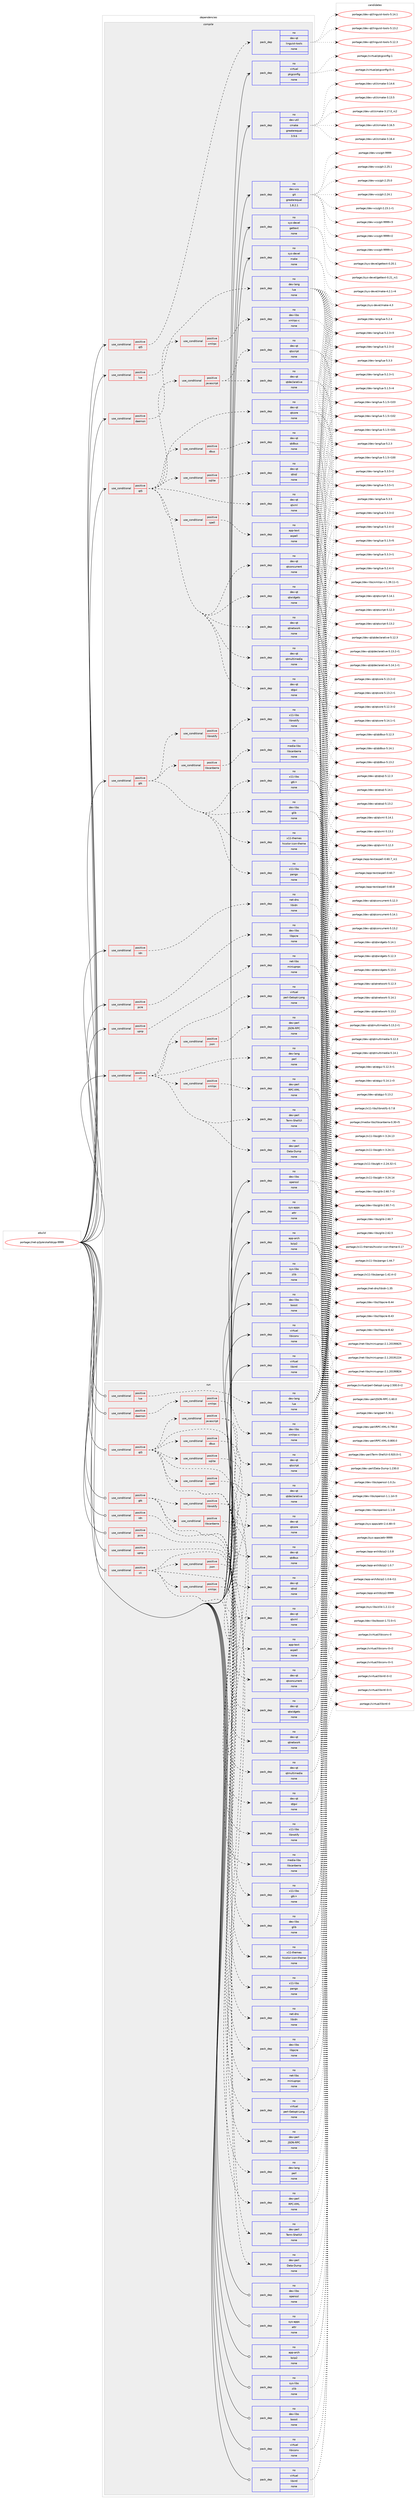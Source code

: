 digraph prolog {

# *************
# Graph options
# *************

newrank=true;
concentrate=true;
compound=true;
graph [rankdir=LR,fontname=Helvetica,fontsize=10,ranksep=1.5];#, ranksep=2.5, nodesep=0.2];
edge  [arrowhead=vee];
node  [fontname=Helvetica,fontsize=10];

# **********
# The ebuild
# **********

subgraph cluster_leftcol {
color=gray;
rank=same;
label=<<i>ebuild</i>>;
id [label="portage://net-p2p/eiskaltdcpp-9999", color=red, width=4, href="../net-p2p/eiskaltdcpp-9999.svg"];
}

# ****************
# The dependencies
# ****************

subgraph cluster_midcol {
color=gray;
label=<<i>dependencies</i>>;
subgraph cluster_compile {
fillcolor="#eeeeee";
style=filled;
label=<<i>compile</i>>;
subgraph cond9041 {
dependency49273 [label=<<TABLE BORDER="0" CELLBORDER="1" CELLSPACING="0" CELLPADDING="4"><TR><TD ROWSPAN="3" CELLPADDING="10">use_conditional</TD></TR><TR><TD>positive</TD></TR><TR><TD>cli</TD></TR></TABLE>>, shape=none, color=red];
subgraph pack39201 {
dependency49274 [label=<<TABLE BORDER="0" CELLBORDER="1" CELLSPACING="0" CELLPADDING="4" WIDTH="220"><TR><TD ROWSPAN="6" CELLPADDING="30">pack_dep</TD></TR><TR><TD WIDTH="110">no</TD></TR><TR><TD>dev-lang</TD></TR><TR><TD>perl</TD></TR><TR><TD>none</TD></TR><TR><TD></TD></TR></TABLE>>, shape=none, color=blue];
}
dependency49273:e -> dependency49274:w [weight=20,style="dashed",arrowhead="vee"];
subgraph pack39202 {
dependency49275 [label=<<TABLE BORDER="0" CELLBORDER="1" CELLSPACING="0" CELLPADDING="4" WIDTH="220"><TR><TD ROWSPAN="6" CELLPADDING="30">pack_dep</TD></TR><TR><TD WIDTH="110">no</TD></TR><TR><TD>dev-perl</TD></TR><TR><TD>Data-Dump</TD></TR><TR><TD>none</TD></TR><TR><TD></TD></TR></TABLE>>, shape=none, color=blue];
}
dependency49273:e -> dependency49275:w [weight=20,style="dashed",arrowhead="vee"];
subgraph pack39203 {
dependency49276 [label=<<TABLE BORDER="0" CELLBORDER="1" CELLSPACING="0" CELLPADDING="4" WIDTH="220"><TR><TD ROWSPAN="6" CELLPADDING="30">pack_dep</TD></TR><TR><TD WIDTH="110">no</TD></TR><TR><TD>dev-perl</TD></TR><TR><TD>Term-ShellUI</TD></TR><TR><TD>none</TD></TR><TR><TD></TD></TR></TABLE>>, shape=none, color=blue];
}
dependency49273:e -> dependency49276:w [weight=20,style="dashed",arrowhead="vee"];
subgraph pack39204 {
dependency49277 [label=<<TABLE BORDER="0" CELLBORDER="1" CELLSPACING="0" CELLPADDING="4" WIDTH="220"><TR><TD ROWSPAN="6" CELLPADDING="30">pack_dep</TD></TR><TR><TD WIDTH="110">no</TD></TR><TR><TD>virtual</TD></TR><TR><TD>perl-Getopt-Long</TD></TR><TR><TD>none</TD></TR><TR><TD></TD></TR></TABLE>>, shape=none, color=blue];
}
dependency49273:e -> dependency49277:w [weight=20,style="dashed",arrowhead="vee"];
subgraph cond9042 {
dependency49278 [label=<<TABLE BORDER="0" CELLBORDER="1" CELLSPACING="0" CELLPADDING="4"><TR><TD ROWSPAN="3" CELLPADDING="10">use_conditional</TD></TR><TR><TD>positive</TD></TR><TR><TD>json</TD></TR></TABLE>>, shape=none, color=red];
subgraph pack39205 {
dependency49279 [label=<<TABLE BORDER="0" CELLBORDER="1" CELLSPACING="0" CELLPADDING="4" WIDTH="220"><TR><TD ROWSPAN="6" CELLPADDING="30">pack_dep</TD></TR><TR><TD WIDTH="110">no</TD></TR><TR><TD>dev-perl</TD></TR><TR><TD>JSON-RPC</TD></TR><TR><TD>none</TD></TR><TR><TD></TD></TR></TABLE>>, shape=none, color=blue];
}
dependency49278:e -> dependency49279:w [weight=20,style="dashed",arrowhead="vee"];
}
dependency49273:e -> dependency49278:w [weight=20,style="dashed",arrowhead="vee"];
subgraph cond9043 {
dependency49280 [label=<<TABLE BORDER="0" CELLBORDER="1" CELLSPACING="0" CELLPADDING="4"><TR><TD ROWSPAN="3" CELLPADDING="10">use_conditional</TD></TR><TR><TD>positive</TD></TR><TR><TD>xmlrpc</TD></TR></TABLE>>, shape=none, color=red];
subgraph pack39206 {
dependency49281 [label=<<TABLE BORDER="0" CELLBORDER="1" CELLSPACING="0" CELLPADDING="4" WIDTH="220"><TR><TD ROWSPAN="6" CELLPADDING="30">pack_dep</TD></TR><TR><TD WIDTH="110">no</TD></TR><TR><TD>dev-perl</TD></TR><TR><TD>RPC-XML</TD></TR><TR><TD>none</TD></TR><TR><TD></TD></TR></TABLE>>, shape=none, color=blue];
}
dependency49280:e -> dependency49281:w [weight=20,style="dashed",arrowhead="vee"];
}
dependency49273:e -> dependency49280:w [weight=20,style="dashed",arrowhead="vee"];
}
id:e -> dependency49273:w [weight=20,style="solid",arrowhead="vee"];
subgraph cond9044 {
dependency49282 [label=<<TABLE BORDER="0" CELLBORDER="1" CELLSPACING="0" CELLPADDING="4"><TR><TD ROWSPAN="3" CELLPADDING="10">use_conditional</TD></TR><TR><TD>positive</TD></TR><TR><TD>daemon</TD></TR></TABLE>>, shape=none, color=red];
subgraph cond9045 {
dependency49283 [label=<<TABLE BORDER="0" CELLBORDER="1" CELLSPACING="0" CELLPADDING="4"><TR><TD ROWSPAN="3" CELLPADDING="10">use_conditional</TD></TR><TR><TD>positive</TD></TR><TR><TD>xmlrpc</TD></TR></TABLE>>, shape=none, color=red];
subgraph pack39207 {
dependency49284 [label=<<TABLE BORDER="0" CELLBORDER="1" CELLSPACING="0" CELLPADDING="4" WIDTH="220"><TR><TD ROWSPAN="6" CELLPADDING="30">pack_dep</TD></TR><TR><TD WIDTH="110">no</TD></TR><TR><TD>dev-libs</TD></TR><TR><TD>xmlrpc-c</TD></TR><TR><TD>none</TD></TR><TR><TD></TD></TR></TABLE>>, shape=none, color=blue];
}
dependency49283:e -> dependency49284:w [weight=20,style="dashed",arrowhead="vee"];
}
dependency49282:e -> dependency49283:w [weight=20,style="dashed",arrowhead="vee"];
}
id:e -> dependency49282:w [weight=20,style="solid",arrowhead="vee"];
subgraph cond9046 {
dependency49285 [label=<<TABLE BORDER="0" CELLBORDER="1" CELLSPACING="0" CELLPADDING="4"><TR><TD ROWSPAN="3" CELLPADDING="10">use_conditional</TD></TR><TR><TD>positive</TD></TR><TR><TD>gtk</TD></TR></TABLE>>, shape=none, color=red];
subgraph pack39208 {
dependency49286 [label=<<TABLE BORDER="0" CELLBORDER="1" CELLSPACING="0" CELLPADDING="4" WIDTH="220"><TR><TD ROWSPAN="6" CELLPADDING="30">pack_dep</TD></TR><TR><TD WIDTH="110">no</TD></TR><TR><TD>dev-libs</TD></TR><TR><TD>glib</TD></TR><TR><TD>none</TD></TR><TR><TD></TD></TR></TABLE>>, shape=none, color=blue];
}
dependency49285:e -> dependency49286:w [weight=20,style="dashed",arrowhead="vee"];
subgraph pack39209 {
dependency49287 [label=<<TABLE BORDER="0" CELLBORDER="1" CELLSPACING="0" CELLPADDING="4" WIDTH="220"><TR><TD ROWSPAN="6" CELLPADDING="30">pack_dep</TD></TR><TR><TD WIDTH="110">no</TD></TR><TR><TD>x11-libs</TD></TR><TR><TD>gtk+</TD></TR><TR><TD>none</TD></TR><TR><TD></TD></TR></TABLE>>, shape=none, color=blue];
}
dependency49285:e -> dependency49287:w [weight=20,style="dashed",arrowhead="vee"];
subgraph pack39210 {
dependency49288 [label=<<TABLE BORDER="0" CELLBORDER="1" CELLSPACING="0" CELLPADDING="4" WIDTH="220"><TR><TD ROWSPAN="6" CELLPADDING="30">pack_dep</TD></TR><TR><TD WIDTH="110">no</TD></TR><TR><TD>x11-libs</TD></TR><TR><TD>pango</TD></TR><TR><TD>none</TD></TR><TR><TD></TD></TR></TABLE>>, shape=none, color=blue];
}
dependency49285:e -> dependency49288:w [weight=20,style="dashed",arrowhead="vee"];
subgraph pack39211 {
dependency49289 [label=<<TABLE BORDER="0" CELLBORDER="1" CELLSPACING="0" CELLPADDING="4" WIDTH="220"><TR><TD ROWSPAN="6" CELLPADDING="30">pack_dep</TD></TR><TR><TD WIDTH="110">no</TD></TR><TR><TD>x11-themes</TD></TR><TR><TD>hicolor-icon-theme</TD></TR><TR><TD>none</TD></TR><TR><TD></TD></TR></TABLE>>, shape=none, color=blue];
}
dependency49285:e -> dependency49289:w [weight=20,style="dashed",arrowhead="vee"];
subgraph cond9047 {
dependency49290 [label=<<TABLE BORDER="0" CELLBORDER="1" CELLSPACING="0" CELLPADDING="4"><TR><TD ROWSPAN="3" CELLPADDING="10">use_conditional</TD></TR><TR><TD>positive</TD></TR><TR><TD>libcanberra</TD></TR></TABLE>>, shape=none, color=red];
subgraph pack39212 {
dependency49291 [label=<<TABLE BORDER="0" CELLBORDER="1" CELLSPACING="0" CELLPADDING="4" WIDTH="220"><TR><TD ROWSPAN="6" CELLPADDING="30">pack_dep</TD></TR><TR><TD WIDTH="110">no</TD></TR><TR><TD>media-libs</TD></TR><TR><TD>libcanberra</TD></TR><TR><TD>none</TD></TR><TR><TD></TD></TR></TABLE>>, shape=none, color=blue];
}
dependency49290:e -> dependency49291:w [weight=20,style="dashed",arrowhead="vee"];
}
dependency49285:e -> dependency49290:w [weight=20,style="dashed",arrowhead="vee"];
subgraph cond9048 {
dependency49292 [label=<<TABLE BORDER="0" CELLBORDER="1" CELLSPACING="0" CELLPADDING="4"><TR><TD ROWSPAN="3" CELLPADDING="10">use_conditional</TD></TR><TR><TD>positive</TD></TR><TR><TD>libnotify</TD></TR></TABLE>>, shape=none, color=red];
subgraph pack39213 {
dependency49293 [label=<<TABLE BORDER="0" CELLBORDER="1" CELLSPACING="0" CELLPADDING="4" WIDTH="220"><TR><TD ROWSPAN="6" CELLPADDING="30">pack_dep</TD></TR><TR><TD WIDTH="110">no</TD></TR><TR><TD>x11-libs</TD></TR><TR><TD>libnotify</TD></TR><TR><TD>none</TD></TR><TR><TD></TD></TR></TABLE>>, shape=none, color=blue];
}
dependency49292:e -> dependency49293:w [weight=20,style="dashed",arrowhead="vee"];
}
dependency49285:e -> dependency49292:w [weight=20,style="dashed",arrowhead="vee"];
}
id:e -> dependency49285:w [weight=20,style="solid",arrowhead="vee"];
subgraph cond9049 {
dependency49294 [label=<<TABLE BORDER="0" CELLBORDER="1" CELLSPACING="0" CELLPADDING="4"><TR><TD ROWSPAN="3" CELLPADDING="10">use_conditional</TD></TR><TR><TD>positive</TD></TR><TR><TD>idn</TD></TR></TABLE>>, shape=none, color=red];
subgraph pack39214 {
dependency49295 [label=<<TABLE BORDER="0" CELLBORDER="1" CELLSPACING="0" CELLPADDING="4" WIDTH="220"><TR><TD ROWSPAN="6" CELLPADDING="30">pack_dep</TD></TR><TR><TD WIDTH="110">no</TD></TR><TR><TD>net-dns</TD></TR><TR><TD>libidn</TD></TR><TR><TD>none</TD></TR><TR><TD></TD></TR></TABLE>>, shape=none, color=blue];
}
dependency49294:e -> dependency49295:w [weight=20,style="dashed",arrowhead="vee"];
}
id:e -> dependency49294:w [weight=20,style="solid",arrowhead="vee"];
subgraph cond9050 {
dependency49296 [label=<<TABLE BORDER="0" CELLBORDER="1" CELLSPACING="0" CELLPADDING="4"><TR><TD ROWSPAN="3" CELLPADDING="10">use_conditional</TD></TR><TR><TD>positive</TD></TR><TR><TD>lua</TD></TR></TABLE>>, shape=none, color=red];
subgraph pack39215 {
dependency49297 [label=<<TABLE BORDER="0" CELLBORDER="1" CELLSPACING="0" CELLPADDING="4" WIDTH="220"><TR><TD ROWSPAN="6" CELLPADDING="30">pack_dep</TD></TR><TR><TD WIDTH="110">no</TD></TR><TR><TD>dev-lang</TD></TR><TR><TD>lua</TD></TR><TR><TD>none</TD></TR><TR><TD></TD></TR></TABLE>>, shape=none, color=blue];
}
dependency49296:e -> dependency49297:w [weight=20,style="dashed",arrowhead="vee"];
}
id:e -> dependency49296:w [weight=20,style="solid",arrowhead="vee"];
subgraph cond9051 {
dependency49298 [label=<<TABLE BORDER="0" CELLBORDER="1" CELLSPACING="0" CELLPADDING="4"><TR><TD ROWSPAN="3" CELLPADDING="10">use_conditional</TD></TR><TR><TD>positive</TD></TR><TR><TD>pcre</TD></TR></TABLE>>, shape=none, color=red];
subgraph pack39216 {
dependency49299 [label=<<TABLE BORDER="0" CELLBORDER="1" CELLSPACING="0" CELLPADDING="4" WIDTH="220"><TR><TD ROWSPAN="6" CELLPADDING="30">pack_dep</TD></TR><TR><TD WIDTH="110">no</TD></TR><TR><TD>dev-libs</TD></TR><TR><TD>libpcre</TD></TR><TR><TD>none</TD></TR><TR><TD></TD></TR></TABLE>>, shape=none, color=blue];
}
dependency49298:e -> dependency49299:w [weight=20,style="dashed",arrowhead="vee"];
}
id:e -> dependency49298:w [weight=20,style="solid",arrowhead="vee"];
subgraph cond9052 {
dependency49300 [label=<<TABLE BORDER="0" CELLBORDER="1" CELLSPACING="0" CELLPADDING="4"><TR><TD ROWSPAN="3" CELLPADDING="10">use_conditional</TD></TR><TR><TD>positive</TD></TR><TR><TD>qt5</TD></TR></TABLE>>, shape=none, color=red];
subgraph pack39217 {
dependency49301 [label=<<TABLE BORDER="0" CELLBORDER="1" CELLSPACING="0" CELLPADDING="4" WIDTH="220"><TR><TD ROWSPAN="6" CELLPADDING="30">pack_dep</TD></TR><TR><TD WIDTH="110">no</TD></TR><TR><TD>dev-qt</TD></TR><TR><TD>linguist-tools</TD></TR><TR><TD>none</TD></TR><TR><TD></TD></TR></TABLE>>, shape=none, color=blue];
}
dependency49300:e -> dependency49301:w [weight=20,style="dashed",arrowhead="vee"];
}
id:e -> dependency49300:w [weight=20,style="solid",arrowhead="vee"];
subgraph cond9053 {
dependency49302 [label=<<TABLE BORDER="0" CELLBORDER="1" CELLSPACING="0" CELLPADDING="4"><TR><TD ROWSPAN="3" CELLPADDING="10">use_conditional</TD></TR><TR><TD>positive</TD></TR><TR><TD>qt5</TD></TR></TABLE>>, shape=none, color=red];
subgraph pack39218 {
dependency49303 [label=<<TABLE BORDER="0" CELLBORDER="1" CELLSPACING="0" CELLPADDING="4" WIDTH="220"><TR><TD ROWSPAN="6" CELLPADDING="30">pack_dep</TD></TR><TR><TD WIDTH="110">no</TD></TR><TR><TD>dev-qt</TD></TR><TR><TD>qtconcurrent</TD></TR><TR><TD>none</TD></TR><TR><TD></TD></TR></TABLE>>, shape=none, color=blue];
}
dependency49302:e -> dependency49303:w [weight=20,style="dashed",arrowhead="vee"];
subgraph pack39219 {
dependency49304 [label=<<TABLE BORDER="0" CELLBORDER="1" CELLSPACING="0" CELLPADDING="4" WIDTH="220"><TR><TD ROWSPAN="6" CELLPADDING="30">pack_dep</TD></TR><TR><TD WIDTH="110">no</TD></TR><TR><TD>dev-qt</TD></TR><TR><TD>qtcore</TD></TR><TR><TD>none</TD></TR><TR><TD></TD></TR></TABLE>>, shape=none, color=blue];
}
dependency49302:e -> dependency49304:w [weight=20,style="dashed",arrowhead="vee"];
subgraph pack39220 {
dependency49305 [label=<<TABLE BORDER="0" CELLBORDER="1" CELLSPACING="0" CELLPADDING="4" WIDTH="220"><TR><TD ROWSPAN="6" CELLPADDING="30">pack_dep</TD></TR><TR><TD WIDTH="110">no</TD></TR><TR><TD>dev-qt</TD></TR><TR><TD>qtgui</TD></TR><TR><TD>none</TD></TR><TR><TD></TD></TR></TABLE>>, shape=none, color=blue];
}
dependency49302:e -> dependency49305:w [weight=20,style="dashed",arrowhead="vee"];
subgraph pack39221 {
dependency49306 [label=<<TABLE BORDER="0" CELLBORDER="1" CELLSPACING="0" CELLPADDING="4" WIDTH="220"><TR><TD ROWSPAN="6" CELLPADDING="30">pack_dep</TD></TR><TR><TD WIDTH="110">no</TD></TR><TR><TD>dev-qt</TD></TR><TR><TD>qtmultimedia</TD></TR><TR><TD>none</TD></TR><TR><TD></TD></TR></TABLE>>, shape=none, color=blue];
}
dependency49302:e -> dependency49306:w [weight=20,style="dashed",arrowhead="vee"];
subgraph pack39222 {
dependency49307 [label=<<TABLE BORDER="0" CELLBORDER="1" CELLSPACING="0" CELLPADDING="4" WIDTH="220"><TR><TD ROWSPAN="6" CELLPADDING="30">pack_dep</TD></TR><TR><TD WIDTH="110">no</TD></TR><TR><TD>dev-qt</TD></TR><TR><TD>qtnetwork</TD></TR><TR><TD>none</TD></TR><TR><TD></TD></TR></TABLE>>, shape=none, color=blue];
}
dependency49302:e -> dependency49307:w [weight=20,style="dashed",arrowhead="vee"];
subgraph pack39223 {
dependency49308 [label=<<TABLE BORDER="0" CELLBORDER="1" CELLSPACING="0" CELLPADDING="4" WIDTH="220"><TR><TD ROWSPAN="6" CELLPADDING="30">pack_dep</TD></TR><TR><TD WIDTH="110">no</TD></TR><TR><TD>dev-qt</TD></TR><TR><TD>qtwidgets</TD></TR><TR><TD>none</TD></TR><TR><TD></TD></TR></TABLE>>, shape=none, color=blue];
}
dependency49302:e -> dependency49308:w [weight=20,style="dashed",arrowhead="vee"];
subgraph pack39224 {
dependency49309 [label=<<TABLE BORDER="0" CELLBORDER="1" CELLSPACING="0" CELLPADDING="4" WIDTH="220"><TR><TD ROWSPAN="6" CELLPADDING="30">pack_dep</TD></TR><TR><TD WIDTH="110">no</TD></TR><TR><TD>dev-qt</TD></TR><TR><TD>qtxml</TD></TR><TR><TD>none</TD></TR><TR><TD></TD></TR></TABLE>>, shape=none, color=blue];
}
dependency49302:e -> dependency49309:w [weight=20,style="dashed",arrowhead="vee"];
subgraph cond9054 {
dependency49310 [label=<<TABLE BORDER="0" CELLBORDER="1" CELLSPACING="0" CELLPADDING="4"><TR><TD ROWSPAN="3" CELLPADDING="10">use_conditional</TD></TR><TR><TD>positive</TD></TR><TR><TD>dbus</TD></TR></TABLE>>, shape=none, color=red];
subgraph pack39225 {
dependency49311 [label=<<TABLE BORDER="0" CELLBORDER="1" CELLSPACING="0" CELLPADDING="4" WIDTH="220"><TR><TD ROWSPAN="6" CELLPADDING="30">pack_dep</TD></TR><TR><TD WIDTH="110">no</TD></TR><TR><TD>dev-qt</TD></TR><TR><TD>qtdbus</TD></TR><TR><TD>none</TD></TR><TR><TD></TD></TR></TABLE>>, shape=none, color=blue];
}
dependency49310:e -> dependency49311:w [weight=20,style="dashed",arrowhead="vee"];
}
dependency49302:e -> dependency49310:w [weight=20,style="dashed",arrowhead="vee"];
subgraph cond9055 {
dependency49312 [label=<<TABLE BORDER="0" CELLBORDER="1" CELLSPACING="0" CELLPADDING="4"><TR><TD ROWSPAN="3" CELLPADDING="10">use_conditional</TD></TR><TR><TD>positive</TD></TR><TR><TD>javascript</TD></TR></TABLE>>, shape=none, color=red];
subgraph pack39226 {
dependency49313 [label=<<TABLE BORDER="0" CELLBORDER="1" CELLSPACING="0" CELLPADDING="4" WIDTH="220"><TR><TD ROWSPAN="6" CELLPADDING="30">pack_dep</TD></TR><TR><TD WIDTH="110">no</TD></TR><TR><TD>dev-qt</TD></TR><TR><TD>qtdeclarative</TD></TR><TR><TD>none</TD></TR><TR><TD></TD></TR></TABLE>>, shape=none, color=blue];
}
dependency49312:e -> dependency49313:w [weight=20,style="dashed",arrowhead="vee"];
subgraph pack39227 {
dependency49314 [label=<<TABLE BORDER="0" CELLBORDER="1" CELLSPACING="0" CELLPADDING="4" WIDTH="220"><TR><TD ROWSPAN="6" CELLPADDING="30">pack_dep</TD></TR><TR><TD WIDTH="110">no</TD></TR><TR><TD>dev-qt</TD></TR><TR><TD>qtscript</TD></TR><TR><TD>none</TD></TR><TR><TD></TD></TR></TABLE>>, shape=none, color=blue];
}
dependency49312:e -> dependency49314:w [weight=20,style="dashed",arrowhead="vee"];
}
dependency49302:e -> dependency49312:w [weight=20,style="dashed",arrowhead="vee"];
subgraph cond9056 {
dependency49315 [label=<<TABLE BORDER="0" CELLBORDER="1" CELLSPACING="0" CELLPADDING="4"><TR><TD ROWSPAN="3" CELLPADDING="10">use_conditional</TD></TR><TR><TD>positive</TD></TR><TR><TD>spell</TD></TR></TABLE>>, shape=none, color=red];
subgraph pack39228 {
dependency49316 [label=<<TABLE BORDER="0" CELLBORDER="1" CELLSPACING="0" CELLPADDING="4" WIDTH="220"><TR><TD ROWSPAN="6" CELLPADDING="30">pack_dep</TD></TR><TR><TD WIDTH="110">no</TD></TR><TR><TD>app-text</TD></TR><TR><TD>aspell</TD></TR><TR><TD>none</TD></TR><TR><TD></TD></TR></TABLE>>, shape=none, color=blue];
}
dependency49315:e -> dependency49316:w [weight=20,style="dashed",arrowhead="vee"];
}
dependency49302:e -> dependency49315:w [weight=20,style="dashed",arrowhead="vee"];
subgraph cond9057 {
dependency49317 [label=<<TABLE BORDER="0" CELLBORDER="1" CELLSPACING="0" CELLPADDING="4"><TR><TD ROWSPAN="3" CELLPADDING="10">use_conditional</TD></TR><TR><TD>positive</TD></TR><TR><TD>sqlite</TD></TR></TABLE>>, shape=none, color=red];
subgraph pack39229 {
dependency49318 [label=<<TABLE BORDER="0" CELLBORDER="1" CELLSPACING="0" CELLPADDING="4" WIDTH="220"><TR><TD ROWSPAN="6" CELLPADDING="30">pack_dep</TD></TR><TR><TD WIDTH="110">no</TD></TR><TR><TD>dev-qt</TD></TR><TR><TD>qtsql</TD></TR><TR><TD>none</TD></TR><TR><TD></TD></TR></TABLE>>, shape=none, color=blue];
}
dependency49317:e -> dependency49318:w [weight=20,style="dashed",arrowhead="vee"];
}
dependency49302:e -> dependency49317:w [weight=20,style="dashed",arrowhead="vee"];
}
id:e -> dependency49302:w [weight=20,style="solid",arrowhead="vee"];
subgraph cond9058 {
dependency49319 [label=<<TABLE BORDER="0" CELLBORDER="1" CELLSPACING="0" CELLPADDING="4"><TR><TD ROWSPAN="3" CELLPADDING="10">use_conditional</TD></TR><TR><TD>positive</TD></TR><TR><TD>upnp</TD></TR></TABLE>>, shape=none, color=red];
subgraph pack39230 {
dependency49320 [label=<<TABLE BORDER="0" CELLBORDER="1" CELLSPACING="0" CELLPADDING="4" WIDTH="220"><TR><TD ROWSPAN="6" CELLPADDING="30">pack_dep</TD></TR><TR><TD WIDTH="110">no</TD></TR><TR><TD>net-libs</TD></TR><TR><TD>miniupnpc</TD></TR><TR><TD>none</TD></TR><TR><TD></TD></TR></TABLE>>, shape=none, color=blue];
}
dependency49319:e -> dependency49320:w [weight=20,style="dashed",arrowhead="vee"];
}
id:e -> dependency49319:w [weight=20,style="solid",arrowhead="vee"];
subgraph pack39231 {
dependency49321 [label=<<TABLE BORDER="0" CELLBORDER="1" CELLSPACING="0" CELLPADDING="4" WIDTH="220"><TR><TD ROWSPAN="6" CELLPADDING="30">pack_dep</TD></TR><TR><TD WIDTH="110">no</TD></TR><TR><TD>app-arch</TD></TR><TR><TD>bzip2</TD></TR><TR><TD>none</TD></TR><TR><TD></TD></TR></TABLE>>, shape=none, color=blue];
}
id:e -> dependency49321:w [weight=20,style="solid",arrowhead="vee"];
subgraph pack39232 {
dependency49322 [label=<<TABLE BORDER="0" CELLBORDER="1" CELLSPACING="0" CELLPADDING="4" WIDTH="220"><TR><TD ROWSPAN="6" CELLPADDING="30">pack_dep</TD></TR><TR><TD WIDTH="110">no</TD></TR><TR><TD>dev-libs</TD></TR><TR><TD>boost</TD></TR><TR><TD>none</TD></TR><TR><TD></TD></TR></TABLE>>, shape=none, color=blue];
}
id:e -> dependency49322:w [weight=20,style="solid",arrowhead="vee"];
subgraph pack39233 {
dependency49323 [label=<<TABLE BORDER="0" CELLBORDER="1" CELLSPACING="0" CELLPADDING="4" WIDTH="220"><TR><TD ROWSPAN="6" CELLPADDING="30">pack_dep</TD></TR><TR><TD WIDTH="110">no</TD></TR><TR><TD>dev-libs</TD></TR><TR><TD>openssl</TD></TR><TR><TD>none</TD></TR><TR><TD></TD></TR></TABLE>>, shape=none, color=blue];
}
id:e -> dependency49323:w [weight=20,style="solid",arrowhead="vee"];
subgraph pack39234 {
dependency49324 [label=<<TABLE BORDER="0" CELLBORDER="1" CELLSPACING="0" CELLPADDING="4" WIDTH="220"><TR><TD ROWSPAN="6" CELLPADDING="30">pack_dep</TD></TR><TR><TD WIDTH="110">no</TD></TR><TR><TD>dev-util</TD></TR><TR><TD>cmake</TD></TR><TR><TD>greaterequal</TD></TR><TR><TD>3.9.6</TD></TR></TABLE>>, shape=none, color=blue];
}
id:e -> dependency49324:w [weight=20,style="solid",arrowhead="vee"];
subgraph pack39235 {
dependency49325 [label=<<TABLE BORDER="0" CELLBORDER="1" CELLSPACING="0" CELLPADDING="4" WIDTH="220"><TR><TD ROWSPAN="6" CELLPADDING="30">pack_dep</TD></TR><TR><TD WIDTH="110">no</TD></TR><TR><TD>dev-vcs</TD></TR><TR><TD>git</TD></TR><TR><TD>greaterequal</TD></TR><TR><TD>1.8.2.1</TD></TR></TABLE>>, shape=none, color=blue];
}
id:e -> dependency49325:w [weight=20,style="solid",arrowhead="vee"];
subgraph pack39236 {
dependency49326 [label=<<TABLE BORDER="0" CELLBORDER="1" CELLSPACING="0" CELLPADDING="4" WIDTH="220"><TR><TD ROWSPAN="6" CELLPADDING="30">pack_dep</TD></TR><TR><TD WIDTH="110">no</TD></TR><TR><TD>sys-apps</TD></TR><TR><TD>attr</TD></TR><TR><TD>none</TD></TR><TR><TD></TD></TR></TABLE>>, shape=none, color=blue];
}
id:e -> dependency49326:w [weight=20,style="solid",arrowhead="vee"];
subgraph pack39237 {
dependency49327 [label=<<TABLE BORDER="0" CELLBORDER="1" CELLSPACING="0" CELLPADDING="4" WIDTH="220"><TR><TD ROWSPAN="6" CELLPADDING="30">pack_dep</TD></TR><TR><TD WIDTH="110">no</TD></TR><TR><TD>sys-devel</TD></TR><TR><TD>gettext</TD></TR><TR><TD>none</TD></TR><TR><TD></TD></TR></TABLE>>, shape=none, color=blue];
}
id:e -> dependency49327:w [weight=20,style="solid",arrowhead="vee"];
subgraph pack39238 {
dependency49328 [label=<<TABLE BORDER="0" CELLBORDER="1" CELLSPACING="0" CELLPADDING="4" WIDTH="220"><TR><TD ROWSPAN="6" CELLPADDING="30">pack_dep</TD></TR><TR><TD WIDTH="110">no</TD></TR><TR><TD>sys-devel</TD></TR><TR><TD>make</TD></TR><TR><TD>none</TD></TR><TR><TD></TD></TR></TABLE>>, shape=none, color=blue];
}
id:e -> dependency49328:w [weight=20,style="solid",arrowhead="vee"];
subgraph pack39239 {
dependency49329 [label=<<TABLE BORDER="0" CELLBORDER="1" CELLSPACING="0" CELLPADDING="4" WIDTH="220"><TR><TD ROWSPAN="6" CELLPADDING="30">pack_dep</TD></TR><TR><TD WIDTH="110">no</TD></TR><TR><TD>sys-libs</TD></TR><TR><TD>zlib</TD></TR><TR><TD>none</TD></TR><TR><TD></TD></TR></TABLE>>, shape=none, color=blue];
}
id:e -> dependency49329:w [weight=20,style="solid",arrowhead="vee"];
subgraph pack39240 {
dependency49330 [label=<<TABLE BORDER="0" CELLBORDER="1" CELLSPACING="0" CELLPADDING="4" WIDTH="220"><TR><TD ROWSPAN="6" CELLPADDING="30">pack_dep</TD></TR><TR><TD WIDTH="110">no</TD></TR><TR><TD>virtual</TD></TR><TR><TD>libiconv</TD></TR><TR><TD>none</TD></TR><TR><TD></TD></TR></TABLE>>, shape=none, color=blue];
}
id:e -> dependency49330:w [weight=20,style="solid",arrowhead="vee"];
subgraph pack39241 {
dependency49331 [label=<<TABLE BORDER="0" CELLBORDER="1" CELLSPACING="0" CELLPADDING="4" WIDTH="220"><TR><TD ROWSPAN="6" CELLPADDING="30">pack_dep</TD></TR><TR><TD WIDTH="110">no</TD></TR><TR><TD>virtual</TD></TR><TR><TD>libintl</TD></TR><TR><TD>none</TD></TR><TR><TD></TD></TR></TABLE>>, shape=none, color=blue];
}
id:e -> dependency49331:w [weight=20,style="solid",arrowhead="vee"];
subgraph pack39242 {
dependency49332 [label=<<TABLE BORDER="0" CELLBORDER="1" CELLSPACING="0" CELLPADDING="4" WIDTH="220"><TR><TD ROWSPAN="6" CELLPADDING="30">pack_dep</TD></TR><TR><TD WIDTH="110">no</TD></TR><TR><TD>virtual</TD></TR><TR><TD>pkgconfig</TD></TR><TR><TD>none</TD></TR><TR><TD></TD></TR></TABLE>>, shape=none, color=blue];
}
id:e -> dependency49332:w [weight=20,style="solid",arrowhead="vee"];
}
subgraph cluster_compileandrun {
fillcolor="#eeeeee";
style=filled;
label=<<i>compile and run</i>>;
}
subgraph cluster_run {
fillcolor="#eeeeee";
style=filled;
label=<<i>run</i>>;
subgraph cond9059 {
dependency49333 [label=<<TABLE BORDER="0" CELLBORDER="1" CELLSPACING="0" CELLPADDING="4"><TR><TD ROWSPAN="3" CELLPADDING="10">use_conditional</TD></TR><TR><TD>positive</TD></TR><TR><TD>cli</TD></TR></TABLE>>, shape=none, color=red];
subgraph pack39243 {
dependency49334 [label=<<TABLE BORDER="0" CELLBORDER="1" CELLSPACING="0" CELLPADDING="4" WIDTH="220"><TR><TD ROWSPAN="6" CELLPADDING="30">pack_dep</TD></TR><TR><TD WIDTH="110">no</TD></TR><TR><TD>dev-lang</TD></TR><TR><TD>perl</TD></TR><TR><TD>none</TD></TR><TR><TD></TD></TR></TABLE>>, shape=none, color=blue];
}
dependency49333:e -> dependency49334:w [weight=20,style="dashed",arrowhead="vee"];
subgraph pack39244 {
dependency49335 [label=<<TABLE BORDER="0" CELLBORDER="1" CELLSPACING="0" CELLPADDING="4" WIDTH="220"><TR><TD ROWSPAN="6" CELLPADDING="30">pack_dep</TD></TR><TR><TD WIDTH="110">no</TD></TR><TR><TD>dev-perl</TD></TR><TR><TD>Data-Dump</TD></TR><TR><TD>none</TD></TR><TR><TD></TD></TR></TABLE>>, shape=none, color=blue];
}
dependency49333:e -> dependency49335:w [weight=20,style="dashed",arrowhead="vee"];
subgraph pack39245 {
dependency49336 [label=<<TABLE BORDER="0" CELLBORDER="1" CELLSPACING="0" CELLPADDING="4" WIDTH="220"><TR><TD ROWSPAN="6" CELLPADDING="30">pack_dep</TD></TR><TR><TD WIDTH="110">no</TD></TR><TR><TD>dev-perl</TD></TR><TR><TD>Term-ShellUI</TD></TR><TR><TD>none</TD></TR><TR><TD></TD></TR></TABLE>>, shape=none, color=blue];
}
dependency49333:e -> dependency49336:w [weight=20,style="dashed",arrowhead="vee"];
subgraph pack39246 {
dependency49337 [label=<<TABLE BORDER="0" CELLBORDER="1" CELLSPACING="0" CELLPADDING="4" WIDTH="220"><TR><TD ROWSPAN="6" CELLPADDING="30">pack_dep</TD></TR><TR><TD WIDTH="110">no</TD></TR><TR><TD>virtual</TD></TR><TR><TD>perl-Getopt-Long</TD></TR><TR><TD>none</TD></TR><TR><TD></TD></TR></TABLE>>, shape=none, color=blue];
}
dependency49333:e -> dependency49337:w [weight=20,style="dashed",arrowhead="vee"];
subgraph cond9060 {
dependency49338 [label=<<TABLE BORDER="0" CELLBORDER="1" CELLSPACING="0" CELLPADDING="4"><TR><TD ROWSPAN="3" CELLPADDING="10">use_conditional</TD></TR><TR><TD>positive</TD></TR><TR><TD>json</TD></TR></TABLE>>, shape=none, color=red];
subgraph pack39247 {
dependency49339 [label=<<TABLE BORDER="0" CELLBORDER="1" CELLSPACING="0" CELLPADDING="4" WIDTH="220"><TR><TD ROWSPAN="6" CELLPADDING="30">pack_dep</TD></TR><TR><TD WIDTH="110">no</TD></TR><TR><TD>dev-perl</TD></TR><TR><TD>JSON-RPC</TD></TR><TR><TD>none</TD></TR><TR><TD></TD></TR></TABLE>>, shape=none, color=blue];
}
dependency49338:e -> dependency49339:w [weight=20,style="dashed",arrowhead="vee"];
}
dependency49333:e -> dependency49338:w [weight=20,style="dashed",arrowhead="vee"];
subgraph cond9061 {
dependency49340 [label=<<TABLE BORDER="0" CELLBORDER="1" CELLSPACING="0" CELLPADDING="4"><TR><TD ROWSPAN="3" CELLPADDING="10">use_conditional</TD></TR><TR><TD>positive</TD></TR><TR><TD>xmlrpc</TD></TR></TABLE>>, shape=none, color=red];
subgraph pack39248 {
dependency49341 [label=<<TABLE BORDER="0" CELLBORDER="1" CELLSPACING="0" CELLPADDING="4" WIDTH="220"><TR><TD ROWSPAN="6" CELLPADDING="30">pack_dep</TD></TR><TR><TD WIDTH="110">no</TD></TR><TR><TD>dev-perl</TD></TR><TR><TD>RPC-XML</TD></TR><TR><TD>none</TD></TR><TR><TD></TD></TR></TABLE>>, shape=none, color=blue];
}
dependency49340:e -> dependency49341:w [weight=20,style="dashed",arrowhead="vee"];
}
dependency49333:e -> dependency49340:w [weight=20,style="dashed",arrowhead="vee"];
}
id:e -> dependency49333:w [weight=20,style="solid",arrowhead="odot"];
subgraph cond9062 {
dependency49342 [label=<<TABLE BORDER="0" CELLBORDER="1" CELLSPACING="0" CELLPADDING="4"><TR><TD ROWSPAN="3" CELLPADDING="10">use_conditional</TD></TR><TR><TD>positive</TD></TR><TR><TD>daemon</TD></TR></TABLE>>, shape=none, color=red];
subgraph cond9063 {
dependency49343 [label=<<TABLE BORDER="0" CELLBORDER="1" CELLSPACING="0" CELLPADDING="4"><TR><TD ROWSPAN="3" CELLPADDING="10">use_conditional</TD></TR><TR><TD>positive</TD></TR><TR><TD>xmlrpc</TD></TR></TABLE>>, shape=none, color=red];
subgraph pack39249 {
dependency49344 [label=<<TABLE BORDER="0" CELLBORDER="1" CELLSPACING="0" CELLPADDING="4" WIDTH="220"><TR><TD ROWSPAN="6" CELLPADDING="30">pack_dep</TD></TR><TR><TD WIDTH="110">no</TD></TR><TR><TD>dev-libs</TD></TR><TR><TD>xmlrpc-c</TD></TR><TR><TD>none</TD></TR><TR><TD></TD></TR></TABLE>>, shape=none, color=blue];
}
dependency49343:e -> dependency49344:w [weight=20,style="dashed",arrowhead="vee"];
}
dependency49342:e -> dependency49343:w [weight=20,style="dashed",arrowhead="vee"];
}
id:e -> dependency49342:w [weight=20,style="solid",arrowhead="odot"];
subgraph cond9064 {
dependency49345 [label=<<TABLE BORDER="0" CELLBORDER="1" CELLSPACING="0" CELLPADDING="4"><TR><TD ROWSPAN="3" CELLPADDING="10">use_conditional</TD></TR><TR><TD>positive</TD></TR><TR><TD>gtk</TD></TR></TABLE>>, shape=none, color=red];
subgraph pack39250 {
dependency49346 [label=<<TABLE BORDER="0" CELLBORDER="1" CELLSPACING="0" CELLPADDING="4" WIDTH="220"><TR><TD ROWSPAN="6" CELLPADDING="30">pack_dep</TD></TR><TR><TD WIDTH="110">no</TD></TR><TR><TD>dev-libs</TD></TR><TR><TD>glib</TD></TR><TR><TD>none</TD></TR><TR><TD></TD></TR></TABLE>>, shape=none, color=blue];
}
dependency49345:e -> dependency49346:w [weight=20,style="dashed",arrowhead="vee"];
subgraph pack39251 {
dependency49347 [label=<<TABLE BORDER="0" CELLBORDER="1" CELLSPACING="0" CELLPADDING="4" WIDTH="220"><TR><TD ROWSPAN="6" CELLPADDING="30">pack_dep</TD></TR><TR><TD WIDTH="110">no</TD></TR><TR><TD>x11-libs</TD></TR><TR><TD>gtk+</TD></TR><TR><TD>none</TD></TR><TR><TD></TD></TR></TABLE>>, shape=none, color=blue];
}
dependency49345:e -> dependency49347:w [weight=20,style="dashed",arrowhead="vee"];
subgraph pack39252 {
dependency49348 [label=<<TABLE BORDER="0" CELLBORDER="1" CELLSPACING="0" CELLPADDING="4" WIDTH="220"><TR><TD ROWSPAN="6" CELLPADDING="30">pack_dep</TD></TR><TR><TD WIDTH="110">no</TD></TR><TR><TD>x11-libs</TD></TR><TR><TD>pango</TD></TR><TR><TD>none</TD></TR><TR><TD></TD></TR></TABLE>>, shape=none, color=blue];
}
dependency49345:e -> dependency49348:w [weight=20,style="dashed",arrowhead="vee"];
subgraph pack39253 {
dependency49349 [label=<<TABLE BORDER="0" CELLBORDER="1" CELLSPACING="0" CELLPADDING="4" WIDTH="220"><TR><TD ROWSPAN="6" CELLPADDING="30">pack_dep</TD></TR><TR><TD WIDTH="110">no</TD></TR><TR><TD>x11-themes</TD></TR><TR><TD>hicolor-icon-theme</TD></TR><TR><TD>none</TD></TR><TR><TD></TD></TR></TABLE>>, shape=none, color=blue];
}
dependency49345:e -> dependency49349:w [weight=20,style="dashed",arrowhead="vee"];
subgraph cond9065 {
dependency49350 [label=<<TABLE BORDER="0" CELLBORDER="1" CELLSPACING="0" CELLPADDING="4"><TR><TD ROWSPAN="3" CELLPADDING="10">use_conditional</TD></TR><TR><TD>positive</TD></TR><TR><TD>libcanberra</TD></TR></TABLE>>, shape=none, color=red];
subgraph pack39254 {
dependency49351 [label=<<TABLE BORDER="0" CELLBORDER="1" CELLSPACING="0" CELLPADDING="4" WIDTH="220"><TR><TD ROWSPAN="6" CELLPADDING="30">pack_dep</TD></TR><TR><TD WIDTH="110">no</TD></TR><TR><TD>media-libs</TD></TR><TR><TD>libcanberra</TD></TR><TR><TD>none</TD></TR><TR><TD></TD></TR></TABLE>>, shape=none, color=blue];
}
dependency49350:e -> dependency49351:w [weight=20,style="dashed",arrowhead="vee"];
}
dependency49345:e -> dependency49350:w [weight=20,style="dashed",arrowhead="vee"];
subgraph cond9066 {
dependency49352 [label=<<TABLE BORDER="0" CELLBORDER="1" CELLSPACING="0" CELLPADDING="4"><TR><TD ROWSPAN="3" CELLPADDING="10">use_conditional</TD></TR><TR><TD>positive</TD></TR><TR><TD>libnotify</TD></TR></TABLE>>, shape=none, color=red];
subgraph pack39255 {
dependency49353 [label=<<TABLE BORDER="0" CELLBORDER="1" CELLSPACING="0" CELLPADDING="4" WIDTH="220"><TR><TD ROWSPAN="6" CELLPADDING="30">pack_dep</TD></TR><TR><TD WIDTH="110">no</TD></TR><TR><TD>x11-libs</TD></TR><TR><TD>libnotify</TD></TR><TR><TD>none</TD></TR><TR><TD></TD></TR></TABLE>>, shape=none, color=blue];
}
dependency49352:e -> dependency49353:w [weight=20,style="dashed",arrowhead="vee"];
}
dependency49345:e -> dependency49352:w [weight=20,style="dashed",arrowhead="vee"];
}
id:e -> dependency49345:w [weight=20,style="solid",arrowhead="odot"];
subgraph cond9067 {
dependency49354 [label=<<TABLE BORDER="0" CELLBORDER="1" CELLSPACING="0" CELLPADDING="4"><TR><TD ROWSPAN="3" CELLPADDING="10">use_conditional</TD></TR><TR><TD>positive</TD></TR><TR><TD>idn</TD></TR></TABLE>>, shape=none, color=red];
subgraph pack39256 {
dependency49355 [label=<<TABLE BORDER="0" CELLBORDER="1" CELLSPACING="0" CELLPADDING="4" WIDTH="220"><TR><TD ROWSPAN="6" CELLPADDING="30">pack_dep</TD></TR><TR><TD WIDTH="110">no</TD></TR><TR><TD>net-dns</TD></TR><TR><TD>libidn</TD></TR><TR><TD>none</TD></TR><TR><TD></TD></TR></TABLE>>, shape=none, color=blue];
}
dependency49354:e -> dependency49355:w [weight=20,style="dashed",arrowhead="vee"];
}
id:e -> dependency49354:w [weight=20,style="solid",arrowhead="odot"];
subgraph cond9068 {
dependency49356 [label=<<TABLE BORDER="0" CELLBORDER="1" CELLSPACING="0" CELLPADDING="4"><TR><TD ROWSPAN="3" CELLPADDING="10">use_conditional</TD></TR><TR><TD>positive</TD></TR><TR><TD>lua</TD></TR></TABLE>>, shape=none, color=red];
subgraph pack39257 {
dependency49357 [label=<<TABLE BORDER="0" CELLBORDER="1" CELLSPACING="0" CELLPADDING="4" WIDTH="220"><TR><TD ROWSPAN="6" CELLPADDING="30">pack_dep</TD></TR><TR><TD WIDTH="110">no</TD></TR><TR><TD>dev-lang</TD></TR><TR><TD>lua</TD></TR><TR><TD>none</TD></TR><TR><TD></TD></TR></TABLE>>, shape=none, color=blue];
}
dependency49356:e -> dependency49357:w [weight=20,style="dashed",arrowhead="vee"];
}
id:e -> dependency49356:w [weight=20,style="solid",arrowhead="odot"];
subgraph cond9069 {
dependency49358 [label=<<TABLE BORDER="0" CELLBORDER="1" CELLSPACING="0" CELLPADDING="4"><TR><TD ROWSPAN="3" CELLPADDING="10">use_conditional</TD></TR><TR><TD>positive</TD></TR><TR><TD>pcre</TD></TR></TABLE>>, shape=none, color=red];
subgraph pack39258 {
dependency49359 [label=<<TABLE BORDER="0" CELLBORDER="1" CELLSPACING="0" CELLPADDING="4" WIDTH="220"><TR><TD ROWSPAN="6" CELLPADDING="30">pack_dep</TD></TR><TR><TD WIDTH="110">no</TD></TR><TR><TD>dev-libs</TD></TR><TR><TD>libpcre</TD></TR><TR><TD>none</TD></TR><TR><TD></TD></TR></TABLE>>, shape=none, color=blue];
}
dependency49358:e -> dependency49359:w [weight=20,style="dashed",arrowhead="vee"];
}
id:e -> dependency49358:w [weight=20,style="solid",arrowhead="odot"];
subgraph cond9070 {
dependency49360 [label=<<TABLE BORDER="0" CELLBORDER="1" CELLSPACING="0" CELLPADDING="4"><TR><TD ROWSPAN="3" CELLPADDING="10">use_conditional</TD></TR><TR><TD>positive</TD></TR><TR><TD>qt5</TD></TR></TABLE>>, shape=none, color=red];
subgraph pack39259 {
dependency49361 [label=<<TABLE BORDER="0" CELLBORDER="1" CELLSPACING="0" CELLPADDING="4" WIDTH="220"><TR><TD ROWSPAN="6" CELLPADDING="30">pack_dep</TD></TR><TR><TD WIDTH="110">no</TD></TR><TR><TD>dev-qt</TD></TR><TR><TD>qtconcurrent</TD></TR><TR><TD>none</TD></TR><TR><TD></TD></TR></TABLE>>, shape=none, color=blue];
}
dependency49360:e -> dependency49361:w [weight=20,style="dashed",arrowhead="vee"];
subgraph pack39260 {
dependency49362 [label=<<TABLE BORDER="0" CELLBORDER="1" CELLSPACING="0" CELLPADDING="4" WIDTH="220"><TR><TD ROWSPAN="6" CELLPADDING="30">pack_dep</TD></TR><TR><TD WIDTH="110">no</TD></TR><TR><TD>dev-qt</TD></TR><TR><TD>qtcore</TD></TR><TR><TD>none</TD></TR><TR><TD></TD></TR></TABLE>>, shape=none, color=blue];
}
dependency49360:e -> dependency49362:w [weight=20,style="dashed",arrowhead="vee"];
subgraph pack39261 {
dependency49363 [label=<<TABLE BORDER="0" CELLBORDER="1" CELLSPACING="0" CELLPADDING="4" WIDTH="220"><TR><TD ROWSPAN="6" CELLPADDING="30">pack_dep</TD></TR><TR><TD WIDTH="110">no</TD></TR><TR><TD>dev-qt</TD></TR><TR><TD>qtgui</TD></TR><TR><TD>none</TD></TR><TR><TD></TD></TR></TABLE>>, shape=none, color=blue];
}
dependency49360:e -> dependency49363:w [weight=20,style="dashed",arrowhead="vee"];
subgraph pack39262 {
dependency49364 [label=<<TABLE BORDER="0" CELLBORDER="1" CELLSPACING="0" CELLPADDING="4" WIDTH="220"><TR><TD ROWSPAN="6" CELLPADDING="30">pack_dep</TD></TR><TR><TD WIDTH="110">no</TD></TR><TR><TD>dev-qt</TD></TR><TR><TD>qtmultimedia</TD></TR><TR><TD>none</TD></TR><TR><TD></TD></TR></TABLE>>, shape=none, color=blue];
}
dependency49360:e -> dependency49364:w [weight=20,style="dashed",arrowhead="vee"];
subgraph pack39263 {
dependency49365 [label=<<TABLE BORDER="0" CELLBORDER="1" CELLSPACING="0" CELLPADDING="4" WIDTH="220"><TR><TD ROWSPAN="6" CELLPADDING="30">pack_dep</TD></TR><TR><TD WIDTH="110">no</TD></TR><TR><TD>dev-qt</TD></TR><TR><TD>qtnetwork</TD></TR><TR><TD>none</TD></TR><TR><TD></TD></TR></TABLE>>, shape=none, color=blue];
}
dependency49360:e -> dependency49365:w [weight=20,style="dashed",arrowhead="vee"];
subgraph pack39264 {
dependency49366 [label=<<TABLE BORDER="0" CELLBORDER="1" CELLSPACING="0" CELLPADDING="4" WIDTH="220"><TR><TD ROWSPAN="6" CELLPADDING="30">pack_dep</TD></TR><TR><TD WIDTH="110">no</TD></TR><TR><TD>dev-qt</TD></TR><TR><TD>qtwidgets</TD></TR><TR><TD>none</TD></TR><TR><TD></TD></TR></TABLE>>, shape=none, color=blue];
}
dependency49360:e -> dependency49366:w [weight=20,style="dashed",arrowhead="vee"];
subgraph pack39265 {
dependency49367 [label=<<TABLE BORDER="0" CELLBORDER="1" CELLSPACING="0" CELLPADDING="4" WIDTH="220"><TR><TD ROWSPAN="6" CELLPADDING="30">pack_dep</TD></TR><TR><TD WIDTH="110">no</TD></TR><TR><TD>dev-qt</TD></TR><TR><TD>qtxml</TD></TR><TR><TD>none</TD></TR><TR><TD></TD></TR></TABLE>>, shape=none, color=blue];
}
dependency49360:e -> dependency49367:w [weight=20,style="dashed",arrowhead="vee"];
subgraph cond9071 {
dependency49368 [label=<<TABLE BORDER="0" CELLBORDER="1" CELLSPACING="0" CELLPADDING="4"><TR><TD ROWSPAN="3" CELLPADDING="10">use_conditional</TD></TR><TR><TD>positive</TD></TR><TR><TD>dbus</TD></TR></TABLE>>, shape=none, color=red];
subgraph pack39266 {
dependency49369 [label=<<TABLE BORDER="0" CELLBORDER="1" CELLSPACING="0" CELLPADDING="4" WIDTH="220"><TR><TD ROWSPAN="6" CELLPADDING="30">pack_dep</TD></TR><TR><TD WIDTH="110">no</TD></TR><TR><TD>dev-qt</TD></TR><TR><TD>qtdbus</TD></TR><TR><TD>none</TD></TR><TR><TD></TD></TR></TABLE>>, shape=none, color=blue];
}
dependency49368:e -> dependency49369:w [weight=20,style="dashed",arrowhead="vee"];
}
dependency49360:e -> dependency49368:w [weight=20,style="dashed",arrowhead="vee"];
subgraph cond9072 {
dependency49370 [label=<<TABLE BORDER="0" CELLBORDER="1" CELLSPACING="0" CELLPADDING="4"><TR><TD ROWSPAN="3" CELLPADDING="10">use_conditional</TD></TR><TR><TD>positive</TD></TR><TR><TD>javascript</TD></TR></TABLE>>, shape=none, color=red];
subgraph pack39267 {
dependency49371 [label=<<TABLE BORDER="0" CELLBORDER="1" CELLSPACING="0" CELLPADDING="4" WIDTH="220"><TR><TD ROWSPAN="6" CELLPADDING="30">pack_dep</TD></TR><TR><TD WIDTH="110">no</TD></TR><TR><TD>dev-qt</TD></TR><TR><TD>qtdeclarative</TD></TR><TR><TD>none</TD></TR><TR><TD></TD></TR></TABLE>>, shape=none, color=blue];
}
dependency49370:e -> dependency49371:w [weight=20,style="dashed",arrowhead="vee"];
subgraph pack39268 {
dependency49372 [label=<<TABLE BORDER="0" CELLBORDER="1" CELLSPACING="0" CELLPADDING="4" WIDTH="220"><TR><TD ROWSPAN="6" CELLPADDING="30">pack_dep</TD></TR><TR><TD WIDTH="110">no</TD></TR><TR><TD>dev-qt</TD></TR><TR><TD>qtscript</TD></TR><TR><TD>none</TD></TR><TR><TD></TD></TR></TABLE>>, shape=none, color=blue];
}
dependency49370:e -> dependency49372:w [weight=20,style="dashed",arrowhead="vee"];
}
dependency49360:e -> dependency49370:w [weight=20,style="dashed",arrowhead="vee"];
subgraph cond9073 {
dependency49373 [label=<<TABLE BORDER="0" CELLBORDER="1" CELLSPACING="0" CELLPADDING="4"><TR><TD ROWSPAN="3" CELLPADDING="10">use_conditional</TD></TR><TR><TD>positive</TD></TR><TR><TD>spell</TD></TR></TABLE>>, shape=none, color=red];
subgraph pack39269 {
dependency49374 [label=<<TABLE BORDER="0" CELLBORDER="1" CELLSPACING="0" CELLPADDING="4" WIDTH="220"><TR><TD ROWSPAN="6" CELLPADDING="30">pack_dep</TD></TR><TR><TD WIDTH="110">no</TD></TR><TR><TD>app-text</TD></TR><TR><TD>aspell</TD></TR><TR><TD>none</TD></TR><TR><TD></TD></TR></TABLE>>, shape=none, color=blue];
}
dependency49373:e -> dependency49374:w [weight=20,style="dashed",arrowhead="vee"];
}
dependency49360:e -> dependency49373:w [weight=20,style="dashed",arrowhead="vee"];
subgraph cond9074 {
dependency49375 [label=<<TABLE BORDER="0" CELLBORDER="1" CELLSPACING="0" CELLPADDING="4"><TR><TD ROWSPAN="3" CELLPADDING="10">use_conditional</TD></TR><TR><TD>positive</TD></TR><TR><TD>sqlite</TD></TR></TABLE>>, shape=none, color=red];
subgraph pack39270 {
dependency49376 [label=<<TABLE BORDER="0" CELLBORDER="1" CELLSPACING="0" CELLPADDING="4" WIDTH="220"><TR><TD ROWSPAN="6" CELLPADDING="30">pack_dep</TD></TR><TR><TD WIDTH="110">no</TD></TR><TR><TD>dev-qt</TD></TR><TR><TD>qtsql</TD></TR><TR><TD>none</TD></TR><TR><TD></TD></TR></TABLE>>, shape=none, color=blue];
}
dependency49375:e -> dependency49376:w [weight=20,style="dashed",arrowhead="vee"];
}
dependency49360:e -> dependency49375:w [weight=20,style="dashed",arrowhead="vee"];
}
id:e -> dependency49360:w [weight=20,style="solid",arrowhead="odot"];
subgraph cond9075 {
dependency49377 [label=<<TABLE BORDER="0" CELLBORDER="1" CELLSPACING="0" CELLPADDING="4"><TR><TD ROWSPAN="3" CELLPADDING="10">use_conditional</TD></TR><TR><TD>positive</TD></TR><TR><TD>upnp</TD></TR></TABLE>>, shape=none, color=red];
subgraph pack39271 {
dependency49378 [label=<<TABLE BORDER="0" CELLBORDER="1" CELLSPACING="0" CELLPADDING="4" WIDTH="220"><TR><TD ROWSPAN="6" CELLPADDING="30">pack_dep</TD></TR><TR><TD WIDTH="110">no</TD></TR><TR><TD>net-libs</TD></TR><TR><TD>miniupnpc</TD></TR><TR><TD>none</TD></TR><TR><TD></TD></TR></TABLE>>, shape=none, color=blue];
}
dependency49377:e -> dependency49378:w [weight=20,style="dashed",arrowhead="vee"];
}
id:e -> dependency49377:w [weight=20,style="solid",arrowhead="odot"];
subgraph pack39272 {
dependency49379 [label=<<TABLE BORDER="0" CELLBORDER="1" CELLSPACING="0" CELLPADDING="4" WIDTH="220"><TR><TD ROWSPAN="6" CELLPADDING="30">pack_dep</TD></TR><TR><TD WIDTH="110">no</TD></TR><TR><TD>app-arch</TD></TR><TR><TD>bzip2</TD></TR><TR><TD>none</TD></TR><TR><TD></TD></TR></TABLE>>, shape=none, color=blue];
}
id:e -> dependency49379:w [weight=20,style="solid",arrowhead="odot"];
subgraph pack39273 {
dependency49380 [label=<<TABLE BORDER="0" CELLBORDER="1" CELLSPACING="0" CELLPADDING="4" WIDTH="220"><TR><TD ROWSPAN="6" CELLPADDING="30">pack_dep</TD></TR><TR><TD WIDTH="110">no</TD></TR><TR><TD>dev-libs</TD></TR><TR><TD>boost</TD></TR><TR><TD>none</TD></TR><TR><TD></TD></TR></TABLE>>, shape=none, color=blue];
}
id:e -> dependency49380:w [weight=20,style="solid",arrowhead="odot"];
subgraph pack39274 {
dependency49381 [label=<<TABLE BORDER="0" CELLBORDER="1" CELLSPACING="0" CELLPADDING="4" WIDTH="220"><TR><TD ROWSPAN="6" CELLPADDING="30">pack_dep</TD></TR><TR><TD WIDTH="110">no</TD></TR><TR><TD>dev-libs</TD></TR><TR><TD>openssl</TD></TR><TR><TD>none</TD></TR><TR><TD></TD></TR></TABLE>>, shape=none, color=blue];
}
id:e -> dependency49381:w [weight=20,style="solid",arrowhead="odot"];
subgraph pack39275 {
dependency49382 [label=<<TABLE BORDER="0" CELLBORDER="1" CELLSPACING="0" CELLPADDING="4" WIDTH="220"><TR><TD ROWSPAN="6" CELLPADDING="30">pack_dep</TD></TR><TR><TD WIDTH="110">no</TD></TR><TR><TD>sys-apps</TD></TR><TR><TD>attr</TD></TR><TR><TD>none</TD></TR><TR><TD></TD></TR></TABLE>>, shape=none, color=blue];
}
id:e -> dependency49382:w [weight=20,style="solid",arrowhead="odot"];
subgraph pack39276 {
dependency49383 [label=<<TABLE BORDER="0" CELLBORDER="1" CELLSPACING="0" CELLPADDING="4" WIDTH="220"><TR><TD ROWSPAN="6" CELLPADDING="30">pack_dep</TD></TR><TR><TD WIDTH="110">no</TD></TR><TR><TD>sys-libs</TD></TR><TR><TD>zlib</TD></TR><TR><TD>none</TD></TR><TR><TD></TD></TR></TABLE>>, shape=none, color=blue];
}
id:e -> dependency49383:w [weight=20,style="solid",arrowhead="odot"];
subgraph pack39277 {
dependency49384 [label=<<TABLE BORDER="0" CELLBORDER="1" CELLSPACING="0" CELLPADDING="4" WIDTH="220"><TR><TD ROWSPAN="6" CELLPADDING="30">pack_dep</TD></TR><TR><TD WIDTH="110">no</TD></TR><TR><TD>virtual</TD></TR><TR><TD>libiconv</TD></TR><TR><TD>none</TD></TR><TR><TD></TD></TR></TABLE>>, shape=none, color=blue];
}
id:e -> dependency49384:w [weight=20,style="solid",arrowhead="odot"];
subgraph pack39278 {
dependency49385 [label=<<TABLE BORDER="0" CELLBORDER="1" CELLSPACING="0" CELLPADDING="4" WIDTH="220"><TR><TD ROWSPAN="6" CELLPADDING="30">pack_dep</TD></TR><TR><TD WIDTH="110">no</TD></TR><TR><TD>virtual</TD></TR><TR><TD>libintl</TD></TR><TR><TD>none</TD></TR><TR><TD></TD></TR></TABLE>>, shape=none, color=blue];
}
id:e -> dependency49385:w [weight=20,style="solid",arrowhead="odot"];
}
}

# **************
# The candidates
# **************

subgraph cluster_choices {
rank=same;
color=gray;
label=<<i>candidates</i>>;

subgraph choice39201 {
color=black;
nodesep=1;
choice10010111845108971101034711210111410845534651484649 [label="portage://dev-lang/perl-5.30.1", color=red, width=4,href="../dev-lang/perl-5.30.1.svg"];
dependency49274:e -> choice10010111845108971101034711210111410845534651484649:w [style=dotted,weight="100"];
}
subgraph choice39202 {
color=black;
nodesep=1;
choice100101118451121011141084768971169745681171091124549465051484648 [label="portage://dev-perl/Data-Dump-1.230.0", color=red, width=4,href="../dev-perl/Data-Dump-1.230.0.svg"];
dependency49275:e -> choice100101118451121011141084768971169745681171091124549465051484648:w [style=dotted,weight="100"];
}
subgraph choice39203 {
color=black;
nodesep=1;
choice1001011184511210111410847841011141094583104101108108857345484657504846484511449 [label="portage://dev-perl/Term-ShellUI-0.920.0-r1", color=red, width=4,href="../dev-perl/Term-ShellUI-0.920.0-r1.svg"];
dependency49276:e -> choice1001011184511210111410847841011141094583104101108108857345484657504846484511449:w [style=dotted,weight="100"];
}
subgraph choice39204 {
color=black;
nodesep=1;
choice11810511411611797108471121011141084571101116111112116457611111010345504653484846484511450 [label="portage://virtual/perl-Getopt-Long-2.500.0-r2", color=red, width=4,href="../virtual/perl-Getopt-Long-2.500.0-r2.svg"];
dependency49277:e -> choice11810511411611797108471121011141084571101116111112116457611111010345504653484846484511450:w [style=dotted,weight="100"];
}
subgraph choice39205 {
color=black;
nodesep=1;
choice1001011184511210111410847748379784582806745494654484648 [label="portage://dev-perl/JSON-RPC-1.60.0", color=red, width=4,href="../dev-perl/JSON-RPC-1.60.0.svg"];
dependency49279:e -> choice1001011184511210111410847748379784582806745494654484648:w [style=dotted,weight="100"];
}
subgraph choice39206 {
color=black;
nodesep=1;
choice1001011184511210111410847828067458877764548465648484648 [label="portage://dev-perl/RPC-XML-0.800.0", color=red, width=4,href="../dev-perl/RPC-XML-0.800.0.svg"];
choice1001011184511210111410847828067458877764548465557484648 [label="portage://dev-perl/RPC-XML-0.790.0", color=red, width=4,href="../dev-perl/RPC-XML-0.790.0.svg"];
dependency49281:e -> choice1001011184511210111410847828067458877764548465648484648:w [style=dotted,weight="100"];
dependency49281:e -> choice1001011184511210111410847828067458877764548465557484648:w [style=dotted,weight="100"];
}
subgraph choice39207 {
color=black;
nodesep=1;
choice10010111845108105981154712010910811411299459945494651574649494511449 [label="portage://dev-libs/xmlrpc-c-1.39.11-r1", color=red, width=4,href="../dev-libs/xmlrpc-c-1.39.11-r1.svg"];
dependency49284:e -> choice10010111845108105981154712010910811411299459945494651574649494511449:w [style=dotted,weight="100"];
}
subgraph choice39208 {
color=black;
nodesep=1;
choice1001011184510810598115471031081059845504654504653 [label="portage://dev-libs/glib-2.62.5", color=red, width=4,href="../dev-libs/glib-2.62.5.svg"];
choice10010111845108105981154710310810598455046544846554511450 [label="portage://dev-libs/glib-2.60.7-r2", color=red, width=4,href="../dev-libs/glib-2.60.7-r2.svg"];
choice10010111845108105981154710310810598455046544846554511449 [label="portage://dev-libs/glib-2.60.7-r1", color=red, width=4,href="../dev-libs/glib-2.60.7-r1.svg"];
choice1001011184510810598115471031081059845504654484655 [label="portage://dev-libs/glib-2.60.7", color=red, width=4,href="../dev-libs/glib-2.60.7.svg"];
dependency49286:e -> choice1001011184510810598115471031081059845504654504653:w [style=dotted,weight="100"];
dependency49286:e -> choice10010111845108105981154710310810598455046544846554511450:w [style=dotted,weight="100"];
dependency49286:e -> choice10010111845108105981154710310810598455046544846554511449:w [style=dotted,weight="100"];
dependency49286:e -> choice1001011184510810598115471031081059845504654484655:w [style=dotted,weight="100"];
}
subgraph choice39209 {
color=black;
nodesep=1;
choice1204949451081059811547103116107434551465052464952 [label="portage://x11-libs/gtk+-3.24.14", color=red, width=4,href="../x11-libs/gtk+-3.24.14.svg"];
choice1204949451081059811547103116107434551465052464951 [label="portage://x11-libs/gtk+-3.24.13", color=red, width=4,href="../x11-libs/gtk+-3.24.13.svg"];
choice1204949451081059811547103116107434551465052464949 [label="portage://x11-libs/gtk+-3.24.11", color=red, width=4,href="../x11-libs/gtk+-3.24.11.svg"];
choice12049494510810598115471031161074345504650524651504511449 [label="portage://x11-libs/gtk+-2.24.32-r1", color=red, width=4,href="../x11-libs/gtk+-2.24.32-r1.svg"];
dependency49287:e -> choice1204949451081059811547103116107434551465052464952:w [style=dotted,weight="100"];
dependency49287:e -> choice1204949451081059811547103116107434551465052464951:w [style=dotted,weight="100"];
dependency49287:e -> choice1204949451081059811547103116107434551465052464949:w [style=dotted,weight="100"];
dependency49287:e -> choice12049494510810598115471031161074345504650524651504511449:w [style=dotted,weight="100"];
}
subgraph choice39210 {
color=black;
nodesep=1;
choice12049494510810598115471129711010311145494652524655 [label="portage://x11-libs/pango-1.44.7", color=red, width=4,href="../x11-libs/pango-1.44.7.svg"];
choice120494945108105981154711297110103111454946525046524511450 [label="portage://x11-libs/pango-1.42.4-r2", color=red, width=4,href="../x11-libs/pango-1.42.4-r2.svg"];
dependency49288:e -> choice12049494510810598115471129711010311145494652524655:w [style=dotted,weight="100"];
dependency49288:e -> choice120494945108105981154711297110103111454946525046524511450:w [style=dotted,weight="100"];
}
subgraph choice39211 {
color=black;
nodesep=1;
choice12049494511610410110910111547104105991111081111144510599111110451161041011091014548464955 [label="portage://x11-themes/hicolor-icon-theme-0.17", color=red, width=4,href="../x11-themes/hicolor-icon-theme-0.17.svg"];
dependency49289:e -> choice12049494511610410110910111547104105991111081111144510599111110451161041011091014548464955:w [style=dotted,weight="100"];
}
subgraph choice39212 {
color=black;
nodesep=1;
choice10910110010597451081059811547108105989997110981011141149745484651484511453 [label="portage://media-libs/libcanberra-0.30-r5", color=red, width=4,href="../media-libs/libcanberra-0.30-r5.svg"];
dependency49291:e -> choice10910110010597451081059811547108105989997110981011141149745484651484511453:w [style=dotted,weight="100"];
}
subgraph choice39213 {
color=black;
nodesep=1;
choice120494945108105981154710810598110111116105102121454846554656 [label="portage://x11-libs/libnotify-0.7.8", color=red, width=4,href="../x11-libs/libnotify-0.7.8.svg"];
dependency49293:e -> choice120494945108105981154710810598110111116105102121454846554656:w [style=dotted,weight="100"];
}
subgraph choice39214 {
color=black;
nodesep=1;
choice1101011164510011011547108105981051001104549465153 [label="portage://net-dns/libidn-1.35", color=red, width=4,href="../net-dns/libidn-1.35.svg"];
dependency49295:e -> choice1101011164510011011547108105981051001104549465153:w [style=dotted,weight="100"];
}
subgraph choice39215 {
color=black;
nodesep=1;
choice100101118451089711010347108117974553465146534511450 [label="portage://dev-lang/lua-5.3.5-r2", color=red, width=4,href="../dev-lang/lua-5.3.5-r2.svg"];
choice100101118451089711010347108117974553465146534511449 [label="portage://dev-lang/lua-5.3.5-r1", color=red, width=4,href="../dev-lang/lua-5.3.5-r1.svg"];
choice10010111845108971101034710811797455346514653 [label="portage://dev-lang/lua-5.3.5", color=red, width=4,href="../dev-lang/lua-5.3.5.svg"];
choice100101118451089711010347108117974553465146514511450 [label="portage://dev-lang/lua-5.3.3-r2", color=red, width=4,href="../dev-lang/lua-5.3.3-r2.svg"];
choice100101118451089711010347108117974553465146514511449 [label="portage://dev-lang/lua-5.3.3-r1", color=red, width=4,href="../dev-lang/lua-5.3.3-r1.svg"];
choice10010111845108971101034710811797455346514651 [label="portage://dev-lang/lua-5.3.3", color=red, width=4,href="../dev-lang/lua-5.3.3.svg"];
choice100101118451089711010347108117974553465046524511450 [label="portage://dev-lang/lua-5.2.4-r2", color=red, width=4,href="../dev-lang/lua-5.2.4-r2.svg"];
choice100101118451089711010347108117974553465046524511449 [label="portage://dev-lang/lua-5.2.4-r1", color=red, width=4,href="../dev-lang/lua-5.2.4-r1.svg"];
choice10010111845108971101034710811797455346504652 [label="portage://dev-lang/lua-5.2.4", color=red, width=4,href="../dev-lang/lua-5.2.4.svg"];
choice100101118451089711010347108117974553465046514511451 [label="portage://dev-lang/lua-5.2.3-r3", color=red, width=4,href="../dev-lang/lua-5.2.3-r3.svg"];
choice100101118451089711010347108117974553465046514511450 [label="portage://dev-lang/lua-5.2.3-r2", color=red, width=4,href="../dev-lang/lua-5.2.3-r2.svg"];
choice100101118451089711010347108117974553465046514511449 [label="portage://dev-lang/lua-5.2.3-r1", color=red, width=4,href="../dev-lang/lua-5.2.3-r1.svg"];
choice10010111845108971101034710811797455346504651 [label="portage://dev-lang/lua-5.2.3", color=red, width=4,href="../dev-lang/lua-5.2.3.svg"];
choice100101118451089711010347108117974553464946534511453 [label="portage://dev-lang/lua-5.1.5-r5", color=red, width=4,href="../dev-lang/lua-5.1.5-r5.svg"];
choice100101118451089711010347108117974553464946534511452 [label="portage://dev-lang/lua-5.1.5-r4", color=red, width=4,href="../dev-lang/lua-5.1.5-r4.svg"];
choice1001011184510897110103471081179745534649465345114494851 [label="portage://dev-lang/lua-5.1.5-r103", color=red, width=4,href="../dev-lang/lua-5.1.5-r103.svg"];
choice1001011184510897110103471081179745534649465345114494850 [label="portage://dev-lang/lua-5.1.5-r102", color=red, width=4,href="../dev-lang/lua-5.1.5-r102.svg"];
choice1001011184510897110103471081179745534649465345114494849 [label="portage://dev-lang/lua-5.1.5-r101", color=red, width=4,href="../dev-lang/lua-5.1.5-r101.svg"];
choice1001011184510897110103471081179745534649465345114494848 [label="portage://dev-lang/lua-5.1.5-r100", color=red, width=4,href="../dev-lang/lua-5.1.5-r100.svg"];
dependency49297:e -> choice100101118451089711010347108117974553465146534511450:w [style=dotted,weight="100"];
dependency49297:e -> choice100101118451089711010347108117974553465146534511449:w [style=dotted,weight="100"];
dependency49297:e -> choice10010111845108971101034710811797455346514653:w [style=dotted,weight="100"];
dependency49297:e -> choice100101118451089711010347108117974553465146514511450:w [style=dotted,weight="100"];
dependency49297:e -> choice100101118451089711010347108117974553465146514511449:w [style=dotted,weight="100"];
dependency49297:e -> choice10010111845108971101034710811797455346514651:w [style=dotted,weight="100"];
dependency49297:e -> choice100101118451089711010347108117974553465046524511450:w [style=dotted,weight="100"];
dependency49297:e -> choice100101118451089711010347108117974553465046524511449:w [style=dotted,weight="100"];
dependency49297:e -> choice10010111845108971101034710811797455346504652:w [style=dotted,weight="100"];
dependency49297:e -> choice100101118451089711010347108117974553465046514511451:w [style=dotted,weight="100"];
dependency49297:e -> choice100101118451089711010347108117974553465046514511450:w [style=dotted,weight="100"];
dependency49297:e -> choice100101118451089711010347108117974553465046514511449:w [style=dotted,weight="100"];
dependency49297:e -> choice10010111845108971101034710811797455346504651:w [style=dotted,weight="100"];
dependency49297:e -> choice100101118451089711010347108117974553464946534511453:w [style=dotted,weight="100"];
dependency49297:e -> choice100101118451089711010347108117974553464946534511452:w [style=dotted,weight="100"];
dependency49297:e -> choice1001011184510897110103471081179745534649465345114494851:w [style=dotted,weight="100"];
dependency49297:e -> choice1001011184510897110103471081179745534649465345114494850:w [style=dotted,weight="100"];
dependency49297:e -> choice1001011184510897110103471081179745534649465345114494849:w [style=dotted,weight="100"];
dependency49297:e -> choice1001011184510897110103471081179745534649465345114494848:w [style=dotted,weight="100"];
}
subgraph choice39216 {
color=black;
nodesep=1;
choice10010111845108105981154710810598112991141014556465252 [label="portage://dev-libs/libpcre-8.44", color=red, width=4,href="../dev-libs/libpcre-8.44.svg"];
choice10010111845108105981154710810598112991141014556465251 [label="portage://dev-libs/libpcre-8.43", color=red, width=4,href="../dev-libs/libpcre-8.43.svg"];
choice10010111845108105981154710810598112991141014556465250 [label="portage://dev-libs/libpcre-8.42", color=red, width=4,href="../dev-libs/libpcre-8.42.svg"];
dependency49299:e -> choice10010111845108105981154710810598112991141014556465252:w [style=dotted,weight="100"];
dependency49299:e -> choice10010111845108105981154710810598112991141014556465251:w [style=dotted,weight="100"];
dependency49299:e -> choice10010111845108105981154710810598112991141014556465250:w [style=dotted,weight="100"];
}
subgraph choice39217 {
color=black;
nodesep=1;
choice10010111845113116471081051101031171051151164511611111110811545534649524649 [label="portage://dev-qt/linguist-tools-5.14.1", color=red, width=4,href="../dev-qt/linguist-tools-5.14.1.svg"];
choice10010111845113116471081051101031171051151164511611111110811545534649514650 [label="portage://dev-qt/linguist-tools-5.13.2", color=red, width=4,href="../dev-qt/linguist-tools-5.13.2.svg"];
choice10010111845113116471081051101031171051151164511611111110811545534649504651 [label="portage://dev-qt/linguist-tools-5.12.3", color=red, width=4,href="../dev-qt/linguist-tools-5.12.3.svg"];
dependency49301:e -> choice10010111845113116471081051101031171051151164511611111110811545534649524649:w [style=dotted,weight="100"];
dependency49301:e -> choice10010111845113116471081051101031171051151164511611111110811545534649514650:w [style=dotted,weight="100"];
dependency49301:e -> choice10010111845113116471081051101031171051151164511611111110811545534649504651:w [style=dotted,weight="100"];
}
subgraph choice39218 {
color=black;
nodesep=1;
choice1001011184511311647113116991111109911711411410111011645534649524649 [label="portage://dev-qt/qtconcurrent-5.14.1", color=red, width=4,href="../dev-qt/qtconcurrent-5.14.1.svg"];
choice1001011184511311647113116991111109911711411410111011645534649514650 [label="portage://dev-qt/qtconcurrent-5.13.2", color=red, width=4,href="../dev-qt/qtconcurrent-5.13.2.svg"];
choice1001011184511311647113116991111109911711411410111011645534649504651 [label="portage://dev-qt/qtconcurrent-5.12.3", color=red, width=4,href="../dev-qt/qtconcurrent-5.12.3.svg"];
dependency49303:e -> choice1001011184511311647113116991111109911711411410111011645534649524649:w [style=dotted,weight="100"];
dependency49303:e -> choice1001011184511311647113116991111109911711411410111011645534649514650:w [style=dotted,weight="100"];
dependency49303:e -> choice1001011184511311647113116991111109911711411410111011645534649504651:w [style=dotted,weight="100"];
}
subgraph choice39219 {
color=black;
nodesep=1;
choice100101118451131164711311699111114101455346495246494511449 [label="portage://dev-qt/qtcore-5.14.1-r1", color=red, width=4,href="../dev-qt/qtcore-5.14.1-r1.svg"];
choice100101118451131164711311699111114101455346495146504511450 [label="portage://dev-qt/qtcore-5.13.2-r2", color=red, width=4,href="../dev-qt/qtcore-5.13.2-r2.svg"];
choice100101118451131164711311699111114101455346495146504511449 [label="portage://dev-qt/qtcore-5.13.2-r1", color=red, width=4,href="../dev-qt/qtcore-5.13.2-r1.svg"];
choice100101118451131164711311699111114101455346495046514511450 [label="portage://dev-qt/qtcore-5.12.3-r2", color=red, width=4,href="../dev-qt/qtcore-5.12.3-r2.svg"];
dependency49304:e -> choice100101118451131164711311699111114101455346495246494511449:w [style=dotted,weight="100"];
dependency49304:e -> choice100101118451131164711311699111114101455346495146504511450:w [style=dotted,weight="100"];
dependency49304:e -> choice100101118451131164711311699111114101455346495146504511449:w [style=dotted,weight="100"];
dependency49304:e -> choice100101118451131164711311699111114101455346495046514511450:w [style=dotted,weight="100"];
}
subgraph choice39220 {
color=black;
nodesep=1;
choice1001011184511311647113116103117105455346495246494511451 [label="portage://dev-qt/qtgui-5.14.1-r3", color=red, width=4,href="../dev-qt/qtgui-5.14.1-r3.svg"];
choice100101118451131164711311610311710545534649514650 [label="portage://dev-qt/qtgui-5.13.2", color=red, width=4,href="../dev-qt/qtgui-5.13.2.svg"];
choice1001011184511311647113116103117105455346495046514511449 [label="portage://dev-qt/qtgui-5.12.3-r1", color=red, width=4,href="../dev-qt/qtgui-5.12.3-r1.svg"];
dependency49305:e -> choice1001011184511311647113116103117105455346495246494511451:w [style=dotted,weight="100"];
dependency49305:e -> choice100101118451131164711311610311710545534649514650:w [style=dotted,weight="100"];
dependency49305:e -> choice1001011184511311647113116103117105455346495046514511449:w [style=dotted,weight="100"];
}
subgraph choice39221 {
color=black;
nodesep=1;
choice10010111845113116471131161091171081161051091011001059745534649524649 [label="portage://dev-qt/qtmultimedia-5.14.1", color=red, width=4,href="../dev-qt/qtmultimedia-5.14.1.svg"];
choice100101118451131164711311610911710811610510910110010597455346495146504511449 [label="portage://dev-qt/qtmultimedia-5.13.2-r1", color=red, width=4,href="../dev-qt/qtmultimedia-5.13.2-r1.svg"];
choice10010111845113116471131161091171081161051091011001059745534649504651 [label="portage://dev-qt/qtmultimedia-5.12.3", color=red, width=4,href="../dev-qt/qtmultimedia-5.12.3.svg"];
dependency49306:e -> choice10010111845113116471131161091171081161051091011001059745534649524649:w [style=dotted,weight="100"];
dependency49306:e -> choice100101118451131164711311610911710811610510910110010597455346495146504511449:w [style=dotted,weight="100"];
dependency49306:e -> choice10010111845113116471131161091171081161051091011001059745534649504651:w [style=dotted,weight="100"];
}
subgraph choice39222 {
color=black;
nodesep=1;
choice100101118451131164711311611010111611911111410745534649524649 [label="portage://dev-qt/qtnetwork-5.14.1", color=red, width=4,href="../dev-qt/qtnetwork-5.14.1.svg"];
choice100101118451131164711311611010111611911111410745534649514650 [label="portage://dev-qt/qtnetwork-5.13.2", color=red, width=4,href="../dev-qt/qtnetwork-5.13.2.svg"];
choice100101118451131164711311611010111611911111410745534649504651 [label="portage://dev-qt/qtnetwork-5.12.3", color=red, width=4,href="../dev-qt/qtnetwork-5.12.3.svg"];
dependency49307:e -> choice100101118451131164711311611010111611911111410745534649524649:w [style=dotted,weight="100"];
dependency49307:e -> choice100101118451131164711311611010111611911111410745534649514650:w [style=dotted,weight="100"];
dependency49307:e -> choice100101118451131164711311611010111611911111410745534649504651:w [style=dotted,weight="100"];
}
subgraph choice39223 {
color=black;
nodesep=1;
choice100101118451131164711311611910510010310111611545534649524649 [label="portage://dev-qt/qtwidgets-5.14.1", color=red, width=4,href="../dev-qt/qtwidgets-5.14.1.svg"];
choice100101118451131164711311611910510010310111611545534649514650 [label="portage://dev-qt/qtwidgets-5.13.2", color=red, width=4,href="../dev-qt/qtwidgets-5.13.2.svg"];
choice100101118451131164711311611910510010310111611545534649504651 [label="portage://dev-qt/qtwidgets-5.12.3", color=red, width=4,href="../dev-qt/qtwidgets-5.12.3.svg"];
dependency49308:e -> choice100101118451131164711311611910510010310111611545534649524649:w [style=dotted,weight="100"];
dependency49308:e -> choice100101118451131164711311611910510010310111611545534649514650:w [style=dotted,weight="100"];
dependency49308:e -> choice100101118451131164711311611910510010310111611545534649504651:w [style=dotted,weight="100"];
}
subgraph choice39224 {
color=black;
nodesep=1;
choice100101118451131164711311612010910845534649524649 [label="portage://dev-qt/qtxml-5.14.1", color=red, width=4,href="../dev-qt/qtxml-5.14.1.svg"];
choice100101118451131164711311612010910845534649514650 [label="portage://dev-qt/qtxml-5.13.2", color=red, width=4,href="../dev-qt/qtxml-5.13.2.svg"];
choice100101118451131164711311612010910845534649504651 [label="portage://dev-qt/qtxml-5.12.3", color=red, width=4,href="../dev-qt/qtxml-5.12.3.svg"];
dependency49309:e -> choice100101118451131164711311612010910845534649524649:w [style=dotted,weight="100"];
dependency49309:e -> choice100101118451131164711311612010910845534649514650:w [style=dotted,weight="100"];
dependency49309:e -> choice100101118451131164711311612010910845534649504651:w [style=dotted,weight="100"];
}
subgraph choice39225 {
color=black;
nodesep=1;
choice10010111845113116471131161009811711545534649524649 [label="portage://dev-qt/qtdbus-5.14.1", color=red, width=4,href="../dev-qt/qtdbus-5.14.1.svg"];
choice10010111845113116471131161009811711545534649514650 [label="portage://dev-qt/qtdbus-5.13.2", color=red, width=4,href="../dev-qt/qtdbus-5.13.2.svg"];
choice10010111845113116471131161009811711545534649504651 [label="portage://dev-qt/qtdbus-5.12.3", color=red, width=4,href="../dev-qt/qtdbus-5.12.3.svg"];
dependency49311:e -> choice10010111845113116471131161009811711545534649524649:w [style=dotted,weight="100"];
dependency49311:e -> choice10010111845113116471131161009811711545534649514650:w [style=dotted,weight="100"];
dependency49311:e -> choice10010111845113116471131161009811711545534649504651:w [style=dotted,weight="100"];
}
subgraph choice39226 {
color=black;
nodesep=1;
choice1001011184511311647113116100101991089711497116105118101455346495246494511449 [label="portage://dev-qt/qtdeclarative-5.14.1-r1", color=red, width=4,href="../dev-qt/qtdeclarative-5.14.1-r1.svg"];
choice1001011184511311647113116100101991089711497116105118101455346495146504511449 [label="portage://dev-qt/qtdeclarative-5.13.2-r1", color=red, width=4,href="../dev-qt/qtdeclarative-5.13.2-r1.svg"];
choice100101118451131164711311610010199108971149711610511810145534649504651 [label="portage://dev-qt/qtdeclarative-5.12.3", color=red, width=4,href="../dev-qt/qtdeclarative-5.12.3.svg"];
dependency49313:e -> choice1001011184511311647113116100101991089711497116105118101455346495246494511449:w [style=dotted,weight="100"];
dependency49313:e -> choice1001011184511311647113116100101991089711497116105118101455346495146504511449:w [style=dotted,weight="100"];
dependency49313:e -> choice100101118451131164711311610010199108971149711610511810145534649504651:w [style=dotted,weight="100"];
}
subgraph choice39227 {
color=black;
nodesep=1;
choice10010111845113116471131161159911410511211645534649524649 [label="portage://dev-qt/qtscript-5.14.1", color=red, width=4,href="../dev-qt/qtscript-5.14.1.svg"];
choice10010111845113116471131161159911410511211645534649514650 [label="portage://dev-qt/qtscript-5.13.2", color=red, width=4,href="../dev-qt/qtscript-5.13.2.svg"];
choice10010111845113116471131161159911410511211645534649504651 [label="portage://dev-qt/qtscript-5.12.3", color=red, width=4,href="../dev-qt/qtscript-5.12.3.svg"];
dependency49314:e -> choice10010111845113116471131161159911410511211645534649524649:w [style=dotted,weight="100"];
dependency49314:e -> choice10010111845113116471131161159911410511211645534649514650:w [style=dotted,weight="100"];
dependency49314:e -> choice10010111845113116471131161159911410511211645534649504651:w [style=dotted,weight="100"];
}
subgraph choice39228 {
color=black;
nodesep=1;
choice9711211245116101120116479711511210110810845484654484656 [label="portage://app-text/aspell-0.60.8", color=red, width=4,href="../app-text/aspell-0.60.8.svg"];
choice9711211245116101120116479711511210110810845484654484655951149949 [label="portage://app-text/aspell-0.60.7_rc1", color=red, width=4,href="../app-text/aspell-0.60.7_rc1.svg"];
choice9711211245116101120116479711511210110810845484654484655 [label="portage://app-text/aspell-0.60.7", color=red, width=4,href="../app-text/aspell-0.60.7.svg"];
dependency49316:e -> choice9711211245116101120116479711511210110810845484654484656:w [style=dotted,weight="100"];
dependency49316:e -> choice9711211245116101120116479711511210110810845484654484655951149949:w [style=dotted,weight="100"];
dependency49316:e -> choice9711211245116101120116479711511210110810845484654484655:w [style=dotted,weight="100"];
}
subgraph choice39229 {
color=black;
nodesep=1;
choice100101118451131164711311611511310845534649524649 [label="portage://dev-qt/qtsql-5.14.1", color=red, width=4,href="../dev-qt/qtsql-5.14.1.svg"];
choice100101118451131164711311611511310845534649514650 [label="portage://dev-qt/qtsql-5.13.2", color=red, width=4,href="../dev-qt/qtsql-5.13.2.svg"];
choice100101118451131164711311611511310845534649504651 [label="portage://dev-qt/qtsql-5.12.3", color=red, width=4,href="../dev-qt/qtsql-5.12.3.svg"];
dependency49318:e -> choice100101118451131164711311611511310845534649524649:w [style=dotted,weight="100"];
dependency49318:e -> choice100101118451131164711311611511310845534649514650:w [style=dotted,weight="100"];
dependency49318:e -> choice100101118451131164711311611511310845534649504651:w [style=dotted,weight="100"];
}
subgraph choice39230 {
color=black;
nodesep=1;
choice1101011164510810598115471091051101051171121101129945504649465048495749505052 [label="portage://net-libs/miniupnpc-2.1.20191224", color=red, width=4,href="../net-libs/miniupnpc-2.1.20191224.svg"];
choice1101011164510810598115471091051101051171121101129945504649465048495748565052 [label="portage://net-libs/miniupnpc-2.1.20190824", color=red, width=4,href="../net-libs/miniupnpc-2.1.20190824.svg"];
choice1101011164510810598115471091051101051171121101129945504649465048495748545053 [label="portage://net-libs/miniupnpc-2.1.20190625", color=red, width=4,href="../net-libs/miniupnpc-2.1.20190625.svg"];
dependency49320:e -> choice1101011164510810598115471091051101051171121101129945504649465048495749505052:w [style=dotted,weight="100"];
dependency49320:e -> choice1101011164510810598115471091051101051171121101129945504649465048495748565052:w [style=dotted,weight="100"];
dependency49320:e -> choice1101011164510810598115471091051101051171121101129945504649465048495748545053:w [style=dotted,weight="100"];
}
subgraph choice39231 {
color=black;
nodesep=1;
choice971121124597114991044798122105112504557575757 [label="portage://app-arch/bzip2-9999", color=red, width=4,href="../app-arch/bzip2-9999.svg"];
choice97112112459711499104479812210511250454946484656 [label="portage://app-arch/bzip2-1.0.8", color=red, width=4,href="../app-arch/bzip2-1.0.8.svg"];
choice97112112459711499104479812210511250454946484655 [label="portage://app-arch/bzip2-1.0.7", color=red, width=4,href="../app-arch/bzip2-1.0.7.svg"];
choice97112112459711499104479812210511250454946484654451144949 [label="portage://app-arch/bzip2-1.0.6-r11", color=red, width=4,href="../app-arch/bzip2-1.0.6-r11.svg"];
dependency49321:e -> choice971121124597114991044798122105112504557575757:w [style=dotted,weight="100"];
dependency49321:e -> choice97112112459711499104479812210511250454946484656:w [style=dotted,weight="100"];
dependency49321:e -> choice97112112459711499104479812210511250454946484655:w [style=dotted,weight="100"];
dependency49321:e -> choice97112112459711499104479812210511250454946484654451144949:w [style=dotted,weight="100"];
}
subgraph choice39232 {
color=black;
nodesep=1;
choice10010111845108105981154798111111115116454946555046484511449 [label="portage://dev-libs/boost-1.72.0-r1", color=red, width=4,href="../dev-libs/boost-1.72.0-r1.svg"];
dependency49322:e -> choice10010111845108105981154798111111115116454946555046484511449:w [style=dotted,weight="100"];
}
subgraph choice39233 {
color=black;
nodesep=1;
choice1001011184510810598115471111121011101151151084549464946491004511451 [label="portage://dev-libs/openssl-1.1.1d-r3", color=red, width=4,href="../dev-libs/openssl-1.1.1d-r3.svg"];
choice100101118451081059811547111112101110115115108454946494648108 [label="portage://dev-libs/openssl-1.1.0l", color=red, width=4,href="../dev-libs/openssl-1.1.0l.svg"];
choice100101118451081059811547111112101110115115108454946484650117 [label="portage://dev-libs/openssl-1.0.2u", color=red, width=4,href="../dev-libs/openssl-1.0.2u.svg"];
dependency49323:e -> choice1001011184510810598115471111121011101151151084549464946491004511451:w [style=dotted,weight="100"];
dependency49323:e -> choice100101118451081059811547111112101110115115108454946494648108:w [style=dotted,weight="100"];
dependency49323:e -> choice100101118451081059811547111112101110115115108454946484650117:w [style=dotted,weight="100"];
}
subgraph choice39234 {
color=black;
nodesep=1;
choice1001011184511711610510847991099710710145514649554648951149950 [label="portage://dev-util/cmake-3.17.0_rc2", color=red, width=4,href="../dev-util/cmake-3.17.0_rc2.svg"];
choice1001011184511711610510847991099710710145514649544653 [label="portage://dev-util/cmake-3.16.5", color=red, width=4,href="../dev-util/cmake-3.16.5.svg"];
choice1001011184511711610510847991099710710145514649544652 [label="portage://dev-util/cmake-3.16.4", color=red, width=4,href="../dev-util/cmake-3.16.4.svg"];
choice1001011184511711610510847991099710710145514649524654 [label="portage://dev-util/cmake-3.14.6", color=red, width=4,href="../dev-util/cmake-3.14.6.svg"];
choice1001011184511711610510847991099710710145514649514653 [label="portage://dev-util/cmake-3.13.5", color=red, width=4,href="../dev-util/cmake-3.13.5.svg"];
dependency49324:e -> choice1001011184511711610510847991099710710145514649554648951149950:w [style=dotted,weight="100"];
dependency49324:e -> choice1001011184511711610510847991099710710145514649544653:w [style=dotted,weight="100"];
dependency49324:e -> choice1001011184511711610510847991099710710145514649544652:w [style=dotted,weight="100"];
dependency49324:e -> choice1001011184511711610510847991099710710145514649524654:w [style=dotted,weight="100"];
dependency49324:e -> choice1001011184511711610510847991099710710145514649514653:w [style=dotted,weight="100"];
}
subgraph choice39235 {
color=black;
nodesep=1;
choice10010111845118991154710310511645575757574511451 [label="portage://dev-vcs/git-9999-r3", color=red, width=4,href="../dev-vcs/git-9999-r3.svg"];
choice10010111845118991154710310511645575757574511450 [label="portage://dev-vcs/git-9999-r2", color=red, width=4,href="../dev-vcs/git-9999-r2.svg"];
choice10010111845118991154710310511645575757574511449 [label="portage://dev-vcs/git-9999-r1", color=red, width=4,href="../dev-vcs/git-9999-r1.svg"];
choice1001011184511899115471031051164557575757 [label="portage://dev-vcs/git-9999", color=red, width=4,href="../dev-vcs/git-9999.svg"];
choice10010111845118991154710310511645504650534649 [label="portage://dev-vcs/git-2.25.1", color=red, width=4,href="../dev-vcs/git-2.25.1.svg"];
choice10010111845118991154710310511645504650534648 [label="portage://dev-vcs/git-2.25.0", color=red, width=4,href="../dev-vcs/git-2.25.0.svg"];
choice10010111845118991154710310511645504650524649 [label="portage://dev-vcs/git-2.24.1", color=red, width=4,href="../dev-vcs/git-2.24.1.svg"];
choice100101118451189911547103105116455046505146494511449 [label="portage://dev-vcs/git-2.23.1-r1", color=red, width=4,href="../dev-vcs/git-2.23.1-r1.svg"];
dependency49325:e -> choice10010111845118991154710310511645575757574511451:w [style=dotted,weight="100"];
dependency49325:e -> choice10010111845118991154710310511645575757574511450:w [style=dotted,weight="100"];
dependency49325:e -> choice10010111845118991154710310511645575757574511449:w [style=dotted,weight="100"];
dependency49325:e -> choice1001011184511899115471031051164557575757:w [style=dotted,weight="100"];
dependency49325:e -> choice10010111845118991154710310511645504650534649:w [style=dotted,weight="100"];
dependency49325:e -> choice10010111845118991154710310511645504650534648:w [style=dotted,weight="100"];
dependency49325:e -> choice10010111845118991154710310511645504650524649:w [style=dotted,weight="100"];
dependency49325:e -> choice100101118451189911547103105116455046505146494511449:w [style=dotted,weight="100"];
}
subgraph choice39236 {
color=black;
nodesep=1;
choice115121115459711211211547971161161144557575757 [label="portage://sys-apps/attr-9999", color=red, width=4,href="../sys-apps/attr-9999.svg"];
choice11512111545971121121154797116116114455046524652564511451 [label="portage://sys-apps/attr-2.4.48-r3", color=red, width=4,href="../sys-apps/attr-2.4.48-r3.svg"];
dependency49326:e -> choice115121115459711211211547971161161144557575757:w [style=dotted,weight="100"];
dependency49326:e -> choice11512111545971121121154797116116114455046524652564511451:w [style=dotted,weight="100"];
}
subgraph choice39237 {
color=black;
nodesep=1;
choice11512111545100101118101108471031011161161011201164548465049951149949 [label="portage://sys-devel/gettext-0.21_rc1", color=red, width=4,href="../sys-devel/gettext-0.21_rc1.svg"];
choice115121115451001011181011084710310111611610112011645484650484649 [label="portage://sys-devel/gettext-0.20.1", color=red, width=4,href="../sys-devel/gettext-0.20.1.svg"];
dependency49327:e -> choice11512111545100101118101108471031011161161011201164548465049951149949:w [style=dotted,weight="100"];
dependency49327:e -> choice115121115451001011181011084710310111611610112011645484650484649:w [style=dotted,weight="100"];
}
subgraph choice39238 {
color=black;
nodesep=1;
choice11512111545100101118101108471099710710145524651 [label="portage://sys-devel/make-4.3", color=red, width=4,href="../sys-devel/make-4.3.svg"];
choice1151211154510010111810110847109971071014552465046494511452 [label="portage://sys-devel/make-4.2.1-r4", color=red, width=4,href="../sys-devel/make-4.2.1-r4.svg"];
dependency49328:e -> choice11512111545100101118101108471099710710145524651:w [style=dotted,weight="100"];
dependency49328:e -> choice1151211154510010111810110847109971071014552465046494511452:w [style=dotted,weight="100"];
}
subgraph choice39239 {
color=black;
nodesep=1;
choice11512111545108105981154712210810598454946504649494511450 [label="portage://sys-libs/zlib-1.2.11-r2", color=red, width=4,href="../sys-libs/zlib-1.2.11-r2.svg"];
dependency49329:e -> choice11512111545108105981154712210810598454946504649494511450:w [style=dotted,weight="100"];
}
subgraph choice39240 {
color=black;
nodesep=1;
choice1181051141161179710847108105981059911111011845484511450 [label="portage://virtual/libiconv-0-r2", color=red, width=4,href="../virtual/libiconv-0-r2.svg"];
choice1181051141161179710847108105981059911111011845484511449 [label="portage://virtual/libiconv-0-r1", color=red, width=4,href="../virtual/libiconv-0-r1.svg"];
choice118105114116117971084710810598105991111101184548 [label="portage://virtual/libiconv-0", color=red, width=4,href="../virtual/libiconv-0.svg"];
dependency49330:e -> choice1181051141161179710847108105981059911111011845484511450:w [style=dotted,weight="100"];
dependency49330:e -> choice1181051141161179710847108105981059911111011845484511449:w [style=dotted,weight="100"];
dependency49330:e -> choice118105114116117971084710810598105991111101184548:w [style=dotted,weight="100"];
}
subgraph choice39241 {
color=black;
nodesep=1;
choice11810511411611797108471081059810511011610845484511450 [label="portage://virtual/libintl-0-r2", color=red, width=4,href="../virtual/libintl-0-r2.svg"];
choice11810511411611797108471081059810511011610845484511449 [label="portage://virtual/libintl-0-r1", color=red, width=4,href="../virtual/libintl-0-r1.svg"];
choice1181051141161179710847108105981051101161084548 [label="portage://virtual/libintl-0", color=red, width=4,href="../virtual/libintl-0.svg"];
dependency49331:e -> choice11810511411611797108471081059810511011610845484511450:w [style=dotted,weight="100"];
dependency49331:e -> choice11810511411611797108471081059810511011610845484511449:w [style=dotted,weight="100"];
dependency49331:e -> choice1181051141161179710847108105981051101161084548:w [style=dotted,weight="100"];
}
subgraph choice39242 {
color=black;
nodesep=1;
choice1181051141161179710847112107103991111101021051034549 [label="portage://virtual/pkgconfig-1", color=red, width=4,href="../virtual/pkgconfig-1.svg"];
choice11810511411611797108471121071039911111010210510345484511449 [label="portage://virtual/pkgconfig-0-r1", color=red, width=4,href="../virtual/pkgconfig-0-r1.svg"];
dependency49332:e -> choice1181051141161179710847112107103991111101021051034549:w [style=dotted,weight="100"];
dependency49332:e -> choice11810511411611797108471121071039911111010210510345484511449:w [style=dotted,weight="100"];
}
subgraph choice39243 {
color=black;
nodesep=1;
choice10010111845108971101034711210111410845534651484649 [label="portage://dev-lang/perl-5.30.1", color=red, width=4,href="../dev-lang/perl-5.30.1.svg"];
dependency49334:e -> choice10010111845108971101034711210111410845534651484649:w [style=dotted,weight="100"];
}
subgraph choice39244 {
color=black;
nodesep=1;
choice100101118451121011141084768971169745681171091124549465051484648 [label="portage://dev-perl/Data-Dump-1.230.0", color=red, width=4,href="../dev-perl/Data-Dump-1.230.0.svg"];
dependency49335:e -> choice100101118451121011141084768971169745681171091124549465051484648:w [style=dotted,weight="100"];
}
subgraph choice39245 {
color=black;
nodesep=1;
choice1001011184511210111410847841011141094583104101108108857345484657504846484511449 [label="portage://dev-perl/Term-ShellUI-0.920.0-r1", color=red, width=4,href="../dev-perl/Term-ShellUI-0.920.0-r1.svg"];
dependency49336:e -> choice1001011184511210111410847841011141094583104101108108857345484657504846484511449:w [style=dotted,weight="100"];
}
subgraph choice39246 {
color=black;
nodesep=1;
choice11810511411611797108471121011141084571101116111112116457611111010345504653484846484511450 [label="portage://virtual/perl-Getopt-Long-2.500.0-r2", color=red, width=4,href="../virtual/perl-Getopt-Long-2.500.0-r2.svg"];
dependency49337:e -> choice11810511411611797108471121011141084571101116111112116457611111010345504653484846484511450:w [style=dotted,weight="100"];
}
subgraph choice39247 {
color=black;
nodesep=1;
choice1001011184511210111410847748379784582806745494654484648 [label="portage://dev-perl/JSON-RPC-1.60.0", color=red, width=4,href="../dev-perl/JSON-RPC-1.60.0.svg"];
dependency49339:e -> choice1001011184511210111410847748379784582806745494654484648:w [style=dotted,weight="100"];
}
subgraph choice39248 {
color=black;
nodesep=1;
choice1001011184511210111410847828067458877764548465648484648 [label="portage://dev-perl/RPC-XML-0.800.0", color=red, width=4,href="../dev-perl/RPC-XML-0.800.0.svg"];
choice1001011184511210111410847828067458877764548465557484648 [label="portage://dev-perl/RPC-XML-0.790.0", color=red, width=4,href="../dev-perl/RPC-XML-0.790.0.svg"];
dependency49341:e -> choice1001011184511210111410847828067458877764548465648484648:w [style=dotted,weight="100"];
dependency49341:e -> choice1001011184511210111410847828067458877764548465557484648:w [style=dotted,weight="100"];
}
subgraph choice39249 {
color=black;
nodesep=1;
choice10010111845108105981154712010910811411299459945494651574649494511449 [label="portage://dev-libs/xmlrpc-c-1.39.11-r1", color=red, width=4,href="../dev-libs/xmlrpc-c-1.39.11-r1.svg"];
dependency49344:e -> choice10010111845108105981154712010910811411299459945494651574649494511449:w [style=dotted,weight="100"];
}
subgraph choice39250 {
color=black;
nodesep=1;
choice1001011184510810598115471031081059845504654504653 [label="portage://dev-libs/glib-2.62.5", color=red, width=4,href="../dev-libs/glib-2.62.5.svg"];
choice10010111845108105981154710310810598455046544846554511450 [label="portage://dev-libs/glib-2.60.7-r2", color=red, width=4,href="../dev-libs/glib-2.60.7-r2.svg"];
choice10010111845108105981154710310810598455046544846554511449 [label="portage://dev-libs/glib-2.60.7-r1", color=red, width=4,href="../dev-libs/glib-2.60.7-r1.svg"];
choice1001011184510810598115471031081059845504654484655 [label="portage://dev-libs/glib-2.60.7", color=red, width=4,href="../dev-libs/glib-2.60.7.svg"];
dependency49346:e -> choice1001011184510810598115471031081059845504654504653:w [style=dotted,weight="100"];
dependency49346:e -> choice10010111845108105981154710310810598455046544846554511450:w [style=dotted,weight="100"];
dependency49346:e -> choice10010111845108105981154710310810598455046544846554511449:w [style=dotted,weight="100"];
dependency49346:e -> choice1001011184510810598115471031081059845504654484655:w [style=dotted,weight="100"];
}
subgraph choice39251 {
color=black;
nodesep=1;
choice1204949451081059811547103116107434551465052464952 [label="portage://x11-libs/gtk+-3.24.14", color=red, width=4,href="../x11-libs/gtk+-3.24.14.svg"];
choice1204949451081059811547103116107434551465052464951 [label="portage://x11-libs/gtk+-3.24.13", color=red, width=4,href="../x11-libs/gtk+-3.24.13.svg"];
choice1204949451081059811547103116107434551465052464949 [label="portage://x11-libs/gtk+-3.24.11", color=red, width=4,href="../x11-libs/gtk+-3.24.11.svg"];
choice12049494510810598115471031161074345504650524651504511449 [label="portage://x11-libs/gtk+-2.24.32-r1", color=red, width=4,href="../x11-libs/gtk+-2.24.32-r1.svg"];
dependency49347:e -> choice1204949451081059811547103116107434551465052464952:w [style=dotted,weight="100"];
dependency49347:e -> choice1204949451081059811547103116107434551465052464951:w [style=dotted,weight="100"];
dependency49347:e -> choice1204949451081059811547103116107434551465052464949:w [style=dotted,weight="100"];
dependency49347:e -> choice12049494510810598115471031161074345504650524651504511449:w [style=dotted,weight="100"];
}
subgraph choice39252 {
color=black;
nodesep=1;
choice12049494510810598115471129711010311145494652524655 [label="portage://x11-libs/pango-1.44.7", color=red, width=4,href="../x11-libs/pango-1.44.7.svg"];
choice120494945108105981154711297110103111454946525046524511450 [label="portage://x11-libs/pango-1.42.4-r2", color=red, width=4,href="../x11-libs/pango-1.42.4-r2.svg"];
dependency49348:e -> choice12049494510810598115471129711010311145494652524655:w [style=dotted,weight="100"];
dependency49348:e -> choice120494945108105981154711297110103111454946525046524511450:w [style=dotted,weight="100"];
}
subgraph choice39253 {
color=black;
nodesep=1;
choice12049494511610410110910111547104105991111081111144510599111110451161041011091014548464955 [label="portage://x11-themes/hicolor-icon-theme-0.17", color=red, width=4,href="../x11-themes/hicolor-icon-theme-0.17.svg"];
dependency49349:e -> choice12049494511610410110910111547104105991111081111144510599111110451161041011091014548464955:w [style=dotted,weight="100"];
}
subgraph choice39254 {
color=black;
nodesep=1;
choice10910110010597451081059811547108105989997110981011141149745484651484511453 [label="portage://media-libs/libcanberra-0.30-r5", color=red, width=4,href="../media-libs/libcanberra-0.30-r5.svg"];
dependency49351:e -> choice10910110010597451081059811547108105989997110981011141149745484651484511453:w [style=dotted,weight="100"];
}
subgraph choice39255 {
color=black;
nodesep=1;
choice120494945108105981154710810598110111116105102121454846554656 [label="portage://x11-libs/libnotify-0.7.8", color=red, width=4,href="../x11-libs/libnotify-0.7.8.svg"];
dependency49353:e -> choice120494945108105981154710810598110111116105102121454846554656:w [style=dotted,weight="100"];
}
subgraph choice39256 {
color=black;
nodesep=1;
choice1101011164510011011547108105981051001104549465153 [label="portage://net-dns/libidn-1.35", color=red, width=4,href="../net-dns/libidn-1.35.svg"];
dependency49355:e -> choice1101011164510011011547108105981051001104549465153:w [style=dotted,weight="100"];
}
subgraph choice39257 {
color=black;
nodesep=1;
choice100101118451089711010347108117974553465146534511450 [label="portage://dev-lang/lua-5.3.5-r2", color=red, width=4,href="../dev-lang/lua-5.3.5-r2.svg"];
choice100101118451089711010347108117974553465146534511449 [label="portage://dev-lang/lua-5.3.5-r1", color=red, width=4,href="../dev-lang/lua-5.3.5-r1.svg"];
choice10010111845108971101034710811797455346514653 [label="portage://dev-lang/lua-5.3.5", color=red, width=4,href="../dev-lang/lua-5.3.5.svg"];
choice100101118451089711010347108117974553465146514511450 [label="portage://dev-lang/lua-5.3.3-r2", color=red, width=4,href="../dev-lang/lua-5.3.3-r2.svg"];
choice100101118451089711010347108117974553465146514511449 [label="portage://dev-lang/lua-5.3.3-r1", color=red, width=4,href="../dev-lang/lua-5.3.3-r1.svg"];
choice10010111845108971101034710811797455346514651 [label="portage://dev-lang/lua-5.3.3", color=red, width=4,href="../dev-lang/lua-5.3.3.svg"];
choice100101118451089711010347108117974553465046524511450 [label="portage://dev-lang/lua-5.2.4-r2", color=red, width=4,href="../dev-lang/lua-5.2.4-r2.svg"];
choice100101118451089711010347108117974553465046524511449 [label="portage://dev-lang/lua-5.2.4-r1", color=red, width=4,href="../dev-lang/lua-5.2.4-r1.svg"];
choice10010111845108971101034710811797455346504652 [label="portage://dev-lang/lua-5.2.4", color=red, width=4,href="../dev-lang/lua-5.2.4.svg"];
choice100101118451089711010347108117974553465046514511451 [label="portage://dev-lang/lua-5.2.3-r3", color=red, width=4,href="../dev-lang/lua-5.2.3-r3.svg"];
choice100101118451089711010347108117974553465046514511450 [label="portage://dev-lang/lua-5.2.3-r2", color=red, width=4,href="../dev-lang/lua-5.2.3-r2.svg"];
choice100101118451089711010347108117974553465046514511449 [label="portage://dev-lang/lua-5.2.3-r1", color=red, width=4,href="../dev-lang/lua-5.2.3-r1.svg"];
choice10010111845108971101034710811797455346504651 [label="portage://dev-lang/lua-5.2.3", color=red, width=4,href="../dev-lang/lua-5.2.3.svg"];
choice100101118451089711010347108117974553464946534511453 [label="portage://dev-lang/lua-5.1.5-r5", color=red, width=4,href="../dev-lang/lua-5.1.5-r5.svg"];
choice100101118451089711010347108117974553464946534511452 [label="portage://dev-lang/lua-5.1.5-r4", color=red, width=4,href="../dev-lang/lua-5.1.5-r4.svg"];
choice1001011184510897110103471081179745534649465345114494851 [label="portage://dev-lang/lua-5.1.5-r103", color=red, width=4,href="../dev-lang/lua-5.1.5-r103.svg"];
choice1001011184510897110103471081179745534649465345114494850 [label="portage://dev-lang/lua-5.1.5-r102", color=red, width=4,href="../dev-lang/lua-5.1.5-r102.svg"];
choice1001011184510897110103471081179745534649465345114494849 [label="portage://dev-lang/lua-5.1.5-r101", color=red, width=4,href="../dev-lang/lua-5.1.5-r101.svg"];
choice1001011184510897110103471081179745534649465345114494848 [label="portage://dev-lang/lua-5.1.5-r100", color=red, width=4,href="../dev-lang/lua-5.1.5-r100.svg"];
dependency49357:e -> choice100101118451089711010347108117974553465146534511450:w [style=dotted,weight="100"];
dependency49357:e -> choice100101118451089711010347108117974553465146534511449:w [style=dotted,weight="100"];
dependency49357:e -> choice10010111845108971101034710811797455346514653:w [style=dotted,weight="100"];
dependency49357:e -> choice100101118451089711010347108117974553465146514511450:w [style=dotted,weight="100"];
dependency49357:e -> choice100101118451089711010347108117974553465146514511449:w [style=dotted,weight="100"];
dependency49357:e -> choice10010111845108971101034710811797455346514651:w [style=dotted,weight="100"];
dependency49357:e -> choice100101118451089711010347108117974553465046524511450:w [style=dotted,weight="100"];
dependency49357:e -> choice100101118451089711010347108117974553465046524511449:w [style=dotted,weight="100"];
dependency49357:e -> choice10010111845108971101034710811797455346504652:w [style=dotted,weight="100"];
dependency49357:e -> choice100101118451089711010347108117974553465046514511451:w [style=dotted,weight="100"];
dependency49357:e -> choice100101118451089711010347108117974553465046514511450:w [style=dotted,weight="100"];
dependency49357:e -> choice100101118451089711010347108117974553465046514511449:w [style=dotted,weight="100"];
dependency49357:e -> choice10010111845108971101034710811797455346504651:w [style=dotted,weight="100"];
dependency49357:e -> choice100101118451089711010347108117974553464946534511453:w [style=dotted,weight="100"];
dependency49357:e -> choice100101118451089711010347108117974553464946534511452:w [style=dotted,weight="100"];
dependency49357:e -> choice1001011184510897110103471081179745534649465345114494851:w [style=dotted,weight="100"];
dependency49357:e -> choice1001011184510897110103471081179745534649465345114494850:w [style=dotted,weight="100"];
dependency49357:e -> choice1001011184510897110103471081179745534649465345114494849:w [style=dotted,weight="100"];
dependency49357:e -> choice1001011184510897110103471081179745534649465345114494848:w [style=dotted,weight="100"];
}
subgraph choice39258 {
color=black;
nodesep=1;
choice10010111845108105981154710810598112991141014556465252 [label="portage://dev-libs/libpcre-8.44", color=red, width=4,href="../dev-libs/libpcre-8.44.svg"];
choice10010111845108105981154710810598112991141014556465251 [label="portage://dev-libs/libpcre-8.43", color=red, width=4,href="../dev-libs/libpcre-8.43.svg"];
choice10010111845108105981154710810598112991141014556465250 [label="portage://dev-libs/libpcre-8.42", color=red, width=4,href="../dev-libs/libpcre-8.42.svg"];
dependency49359:e -> choice10010111845108105981154710810598112991141014556465252:w [style=dotted,weight="100"];
dependency49359:e -> choice10010111845108105981154710810598112991141014556465251:w [style=dotted,weight="100"];
dependency49359:e -> choice10010111845108105981154710810598112991141014556465250:w [style=dotted,weight="100"];
}
subgraph choice39259 {
color=black;
nodesep=1;
choice1001011184511311647113116991111109911711411410111011645534649524649 [label="portage://dev-qt/qtconcurrent-5.14.1", color=red, width=4,href="../dev-qt/qtconcurrent-5.14.1.svg"];
choice1001011184511311647113116991111109911711411410111011645534649514650 [label="portage://dev-qt/qtconcurrent-5.13.2", color=red, width=4,href="../dev-qt/qtconcurrent-5.13.2.svg"];
choice1001011184511311647113116991111109911711411410111011645534649504651 [label="portage://dev-qt/qtconcurrent-5.12.3", color=red, width=4,href="../dev-qt/qtconcurrent-5.12.3.svg"];
dependency49361:e -> choice1001011184511311647113116991111109911711411410111011645534649524649:w [style=dotted,weight="100"];
dependency49361:e -> choice1001011184511311647113116991111109911711411410111011645534649514650:w [style=dotted,weight="100"];
dependency49361:e -> choice1001011184511311647113116991111109911711411410111011645534649504651:w [style=dotted,weight="100"];
}
subgraph choice39260 {
color=black;
nodesep=1;
choice100101118451131164711311699111114101455346495246494511449 [label="portage://dev-qt/qtcore-5.14.1-r1", color=red, width=4,href="../dev-qt/qtcore-5.14.1-r1.svg"];
choice100101118451131164711311699111114101455346495146504511450 [label="portage://dev-qt/qtcore-5.13.2-r2", color=red, width=4,href="../dev-qt/qtcore-5.13.2-r2.svg"];
choice100101118451131164711311699111114101455346495146504511449 [label="portage://dev-qt/qtcore-5.13.2-r1", color=red, width=4,href="../dev-qt/qtcore-5.13.2-r1.svg"];
choice100101118451131164711311699111114101455346495046514511450 [label="portage://dev-qt/qtcore-5.12.3-r2", color=red, width=4,href="../dev-qt/qtcore-5.12.3-r2.svg"];
dependency49362:e -> choice100101118451131164711311699111114101455346495246494511449:w [style=dotted,weight="100"];
dependency49362:e -> choice100101118451131164711311699111114101455346495146504511450:w [style=dotted,weight="100"];
dependency49362:e -> choice100101118451131164711311699111114101455346495146504511449:w [style=dotted,weight="100"];
dependency49362:e -> choice100101118451131164711311699111114101455346495046514511450:w [style=dotted,weight="100"];
}
subgraph choice39261 {
color=black;
nodesep=1;
choice1001011184511311647113116103117105455346495246494511451 [label="portage://dev-qt/qtgui-5.14.1-r3", color=red, width=4,href="../dev-qt/qtgui-5.14.1-r3.svg"];
choice100101118451131164711311610311710545534649514650 [label="portage://dev-qt/qtgui-5.13.2", color=red, width=4,href="../dev-qt/qtgui-5.13.2.svg"];
choice1001011184511311647113116103117105455346495046514511449 [label="portage://dev-qt/qtgui-5.12.3-r1", color=red, width=4,href="../dev-qt/qtgui-5.12.3-r1.svg"];
dependency49363:e -> choice1001011184511311647113116103117105455346495246494511451:w [style=dotted,weight="100"];
dependency49363:e -> choice100101118451131164711311610311710545534649514650:w [style=dotted,weight="100"];
dependency49363:e -> choice1001011184511311647113116103117105455346495046514511449:w [style=dotted,weight="100"];
}
subgraph choice39262 {
color=black;
nodesep=1;
choice10010111845113116471131161091171081161051091011001059745534649524649 [label="portage://dev-qt/qtmultimedia-5.14.1", color=red, width=4,href="../dev-qt/qtmultimedia-5.14.1.svg"];
choice100101118451131164711311610911710811610510910110010597455346495146504511449 [label="portage://dev-qt/qtmultimedia-5.13.2-r1", color=red, width=4,href="../dev-qt/qtmultimedia-5.13.2-r1.svg"];
choice10010111845113116471131161091171081161051091011001059745534649504651 [label="portage://dev-qt/qtmultimedia-5.12.3", color=red, width=4,href="../dev-qt/qtmultimedia-5.12.3.svg"];
dependency49364:e -> choice10010111845113116471131161091171081161051091011001059745534649524649:w [style=dotted,weight="100"];
dependency49364:e -> choice100101118451131164711311610911710811610510910110010597455346495146504511449:w [style=dotted,weight="100"];
dependency49364:e -> choice10010111845113116471131161091171081161051091011001059745534649504651:w [style=dotted,weight="100"];
}
subgraph choice39263 {
color=black;
nodesep=1;
choice100101118451131164711311611010111611911111410745534649524649 [label="portage://dev-qt/qtnetwork-5.14.1", color=red, width=4,href="../dev-qt/qtnetwork-5.14.1.svg"];
choice100101118451131164711311611010111611911111410745534649514650 [label="portage://dev-qt/qtnetwork-5.13.2", color=red, width=4,href="../dev-qt/qtnetwork-5.13.2.svg"];
choice100101118451131164711311611010111611911111410745534649504651 [label="portage://dev-qt/qtnetwork-5.12.3", color=red, width=4,href="../dev-qt/qtnetwork-5.12.3.svg"];
dependency49365:e -> choice100101118451131164711311611010111611911111410745534649524649:w [style=dotted,weight="100"];
dependency49365:e -> choice100101118451131164711311611010111611911111410745534649514650:w [style=dotted,weight="100"];
dependency49365:e -> choice100101118451131164711311611010111611911111410745534649504651:w [style=dotted,weight="100"];
}
subgraph choice39264 {
color=black;
nodesep=1;
choice100101118451131164711311611910510010310111611545534649524649 [label="portage://dev-qt/qtwidgets-5.14.1", color=red, width=4,href="../dev-qt/qtwidgets-5.14.1.svg"];
choice100101118451131164711311611910510010310111611545534649514650 [label="portage://dev-qt/qtwidgets-5.13.2", color=red, width=4,href="../dev-qt/qtwidgets-5.13.2.svg"];
choice100101118451131164711311611910510010310111611545534649504651 [label="portage://dev-qt/qtwidgets-5.12.3", color=red, width=4,href="../dev-qt/qtwidgets-5.12.3.svg"];
dependency49366:e -> choice100101118451131164711311611910510010310111611545534649524649:w [style=dotted,weight="100"];
dependency49366:e -> choice100101118451131164711311611910510010310111611545534649514650:w [style=dotted,weight="100"];
dependency49366:e -> choice100101118451131164711311611910510010310111611545534649504651:w [style=dotted,weight="100"];
}
subgraph choice39265 {
color=black;
nodesep=1;
choice100101118451131164711311612010910845534649524649 [label="portage://dev-qt/qtxml-5.14.1", color=red, width=4,href="../dev-qt/qtxml-5.14.1.svg"];
choice100101118451131164711311612010910845534649514650 [label="portage://dev-qt/qtxml-5.13.2", color=red, width=4,href="../dev-qt/qtxml-5.13.2.svg"];
choice100101118451131164711311612010910845534649504651 [label="portage://dev-qt/qtxml-5.12.3", color=red, width=4,href="../dev-qt/qtxml-5.12.3.svg"];
dependency49367:e -> choice100101118451131164711311612010910845534649524649:w [style=dotted,weight="100"];
dependency49367:e -> choice100101118451131164711311612010910845534649514650:w [style=dotted,weight="100"];
dependency49367:e -> choice100101118451131164711311612010910845534649504651:w [style=dotted,weight="100"];
}
subgraph choice39266 {
color=black;
nodesep=1;
choice10010111845113116471131161009811711545534649524649 [label="portage://dev-qt/qtdbus-5.14.1", color=red, width=4,href="../dev-qt/qtdbus-5.14.1.svg"];
choice10010111845113116471131161009811711545534649514650 [label="portage://dev-qt/qtdbus-5.13.2", color=red, width=4,href="../dev-qt/qtdbus-5.13.2.svg"];
choice10010111845113116471131161009811711545534649504651 [label="portage://dev-qt/qtdbus-5.12.3", color=red, width=4,href="../dev-qt/qtdbus-5.12.3.svg"];
dependency49369:e -> choice10010111845113116471131161009811711545534649524649:w [style=dotted,weight="100"];
dependency49369:e -> choice10010111845113116471131161009811711545534649514650:w [style=dotted,weight="100"];
dependency49369:e -> choice10010111845113116471131161009811711545534649504651:w [style=dotted,weight="100"];
}
subgraph choice39267 {
color=black;
nodesep=1;
choice1001011184511311647113116100101991089711497116105118101455346495246494511449 [label="portage://dev-qt/qtdeclarative-5.14.1-r1", color=red, width=4,href="../dev-qt/qtdeclarative-5.14.1-r1.svg"];
choice1001011184511311647113116100101991089711497116105118101455346495146504511449 [label="portage://dev-qt/qtdeclarative-5.13.2-r1", color=red, width=4,href="../dev-qt/qtdeclarative-5.13.2-r1.svg"];
choice100101118451131164711311610010199108971149711610511810145534649504651 [label="portage://dev-qt/qtdeclarative-5.12.3", color=red, width=4,href="../dev-qt/qtdeclarative-5.12.3.svg"];
dependency49371:e -> choice1001011184511311647113116100101991089711497116105118101455346495246494511449:w [style=dotted,weight="100"];
dependency49371:e -> choice1001011184511311647113116100101991089711497116105118101455346495146504511449:w [style=dotted,weight="100"];
dependency49371:e -> choice100101118451131164711311610010199108971149711610511810145534649504651:w [style=dotted,weight="100"];
}
subgraph choice39268 {
color=black;
nodesep=1;
choice10010111845113116471131161159911410511211645534649524649 [label="portage://dev-qt/qtscript-5.14.1", color=red, width=4,href="../dev-qt/qtscript-5.14.1.svg"];
choice10010111845113116471131161159911410511211645534649514650 [label="portage://dev-qt/qtscript-5.13.2", color=red, width=4,href="../dev-qt/qtscript-5.13.2.svg"];
choice10010111845113116471131161159911410511211645534649504651 [label="portage://dev-qt/qtscript-5.12.3", color=red, width=4,href="../dev-qt/qtscript-5.12.3.svg"];
dependency49372:e -> choice10010111845113116471131161159911410511211645534649524649:w [style=dotted,weight="100"];
dependency49372:e -> choice10010111845113116471131161159911410511211645534649514650:w [style=dotted,weight="100"];
dependency49372:e -> choice10010111845113116471131161159911410511211645534649504651:w [style=dotted,weight="100"];
}
subgraph choice39269 {
color=black;
nodesep=1;
choice9711211245116101120116479711511210110810845484654484656 [label="portage://app-text/aspell-0.60.8", color=red, width=4,href="../app-text/aspell-0.60.8.svg"];
choice9711211245116101120116479711511210110810845484654484655951149949 [label="portage://app-text/aspell-0.60.7_rc1", color=red, width=4,href="../app-text/aspell-0.60.7_rc1.svg"];
choice9711211245116101120116479711511210110810845484654484655 [label="portage://app-text/aspell-0.60.7", color=red, width=4,href="../app-text/aspell-0.60.7.svg"];
dependency49374:e -> choice9711211245116101120116479711511210110810845484654484656:w [style=dotted,weight="100"];
dependency49374:e -> choice9711211245116101120116479711511210110810845484654484655951149949:w [style=dotted,weight="100"];
dependency49374:e -> choice9711211245116101120116479711511210110810845484654484655:w [style=dotted,weight="100"];
}
subgraph choice39270 {
color=black;
nodesep=1;
choice100101118451131164711311611511310845534649524649 [label="portage://dev-qt/qtsql-5.14.1", color=red, width=4,href="../dev-qt/qtsql-5.14.1.svg"];
choice100101118451131164711311611511310845534649514650 [label="portage://dev-qt/qtsql-5.13.2", color=red, width=4,href="../dev-qt/qtsql-5.13.2.svg"];
choice100101118451131164711311611511310845534649504651 [label="portage://dev-qt/qtsql-5.12.3", color=red, width=4,href="../dev-qt/qtsql-5.12.3.svg"];
dependency49376:e -> choice100101118451131164711311611511310845534649524649:w [style=dotted,weight="100"];
dependency49376:e -> choice100101118451131164711311611511310845534649514650:w [style=dotted,weight="100"];
dependency49376:e -> choice100101118451131164711311611511310845534649504651:w [style=dotted,weight="100"];
}
subgraph choice39271 {
color=black;
nodesep=1;
choice1101011164510810598115471091051101051171121101129945504649465048495749505052 [label="portage://net-libs/miniupnpc-2.1.20191224", color=red, width=4,href="../net-libs/miniupnpc-2.1.20191224.svg"];
choice1101011164510810598115471091051101051171121101129945504649465048495748565052 [label="portage://net-libs/miniupnpc-2.1.20190824", color=red, width=4,href="../net-libs/miniupnpc-2.1.20190824.svg"];
choice1101011164510810598115471091051101051171121101129945504649465048495748545053 [label="portage://net-libs/miniupnpc-2.1.20190625", color=red, width=4,href="../net-libs/miniupnpc-2.1.20190625.svg"];
dependency49378:e -> choice1101011164510810598115471091051101051171121101129945504649465048495749505052:w [style=dotted,weight="100"];
dependency49378:e -> choice1101011164510810598115471091051101051171121101129945504649465048495748565052:w [style=dotted,weight="100"];
dependency49378:e -> choice1101011164510810598115471091051101051171121101129945504649465048495748545053:w [style=dotted,weight="100"];
}
subgraph choice39272 {
color=black;
nodesep=1;
choice971121124597114991044798122105112504557575757 [label="portage://app-arch/bzip2-9999", color=red, width=4,href="../app-arch/bzip2-9999.svg"];
choice97112112459711499104479812210511250454946484656 [label="portage://app-arch/bzip2-1.0.8", color=red, width=4,href="../app-arch/bzip2-1.0.8.svg"];
choice97112112459711499104479812210511250454946484655 [label="portage://app-arch/bzip2-1.0.7", color=red, width=4,href="../app-arch/bzip2-1.0.7.svg"];
choice97112112459711499104479812210511250454946484654451144949 [label="portage://app-arch/bzip2-1.0.6-r11", color=red, width=4,href="../app-arch/bzip2-1.0.6-r11.svg"];
dependency49379:e -> choice971121124597114991044798122105112504557575757:w [style=dotted,weight="100"];
dependency49379:e -> choice97112112459711499104479812210511250454946484656:w [style=dotted,weight="100"];
dependency49379:e -> choice97112112459711499104479812210511250454946484655:w [style=dotted,weight="100"];
dependency49379:e -> choice97112112459711499104479812210511250454946484654451144949:w [style=dotted,weight="100"];
}
subgraph choice39273 {
color=black;
nodesep=1;
choice10010111845108105981154798111111115116454946555046484511449 [label="portage://dev-libs/boost-1.72.0-r1", color=red, width=4,href="../dev-libs/boost-1.72.0-r1.svg"];
dependency49380:e -> choice10010111845108105981154798111111115116454946555046484511449:w [style=dotted,weight="100"];
}
subgraph choice39274 {
color=black;
nodesep=1;
choice1001011184510810598115471111121011101151151084549464946491004511451 [label="portage://dev-libs/openssl-1.1.1d-r3", color=red, width=4,href="../dev-libs/openssl-1.1.1d-r3.svg"];
choice100101118451081059811547111112101110115115108454946494648108 [label="portage://dev-libs/openssl-1.1.0l", color=red, width=4,href="../dev-libs/openssl-1.1.0l.svg"];
choice100101118451081059811547111112101110115115108454946484650117 [label="portage://dev-libs/openssl-1.0.2u", color=red, width=4,href="../dev-libs/openssl-1.0.2u.svg"];
dependency49381:e -> choice1001011184510810598115471111121011101151151084549464946491004511451:w [style=dotted,weight="100"];
dependency49381:e -> choice100101118451081059811547111112101110115115108454946494648108:w [style=dotted,weight="100"];
dependency49381:e -> choice100101118451081059811547111112101110115115108454946484650117:w [style=dotted,weight="100"];
}
subgraph choice39275 {
color=black;
nodesep=1;
choice115121115459711211211547971161161144557575757 [label="portage://sys-apps/attr-9999", color=red, width=4,href="../sys-apps/attr-9999.svg"];
choice11512111545971121121154797116116114455046524652564511451 [label="portage://sys-apps/attr-2.4.48-r3", color=red, width=4,href="../sys-apps/attr-2.4.48-r3.svg"];
dependency49382:e -> choice115121115459711211211547971161161144557575757:w [style=dotted,weight="100"];
dependency49382:e -> choice11512111545971121121154797116116114455046524652564511451:w [style=dotted,weight="100"];
}
subgraph choice39276 {
color=black;
nodesep=1;
choice11512111545108105981154712210810598454946504649494511450 [label="portage://sys-libs/zlib-1.2.11-r2", color=red, width=4,href="../sys-libs/zlib-1.2.11-r2.svg"];
dependency49383:e -> choice11512111545108105981154712210810598454946504649494511450:w [style=dotted,weight="100"];
}
subgraph choice39277 {
color=black;
nodesep=1;
choice1181051141161179710847108105981059911111011845484511450 [label="portage://virtual/libiconv-0-r2", color=red, width=4,href="../virtual/libiconv-0-r2.svg"];
choice1181051141161179710847108105981059911111011845484511449 [label="portage://virtual/libiconv-0-r1", color=red, width=4,href="../virtual/libiconv-0-r1.svg"];
choice118105114116117971084710810598105991111101184548 [label="portage://virtual/libiconv-0", color=red, width=4,href="../virtual/libiconv-0.svg"];
dependency49384:e -> choice1181051141161179710847108105981059911111011845484511450:w [style=dotted,weight="100"];
dependency49384:e -> choice1181051141161179710847108105981059911111011845484511449:w [style=dotted,weight="100"];
dependency49384:e -> choice118105114116117971084710810598105991111101184548:w [style=dotted,weight="100"];
}
subgraph choice39278 {
color=black;
nodesep=1;
choice11810511411611797108471081059810511011610845484511450 [label="portage://virtual/libintl-0-r2", color=red, width=4,href="../virtual/libintl-0-r2.svg"];
choice11810511411611797108471081059810511011610845484511449 [label="portage://virtual/libintl-0-r1", color=red, width=4,href="../virtual/libintl-0-r1.svg"];
choice1181051141161179710847108105981051101161084548 [label="portage://virtual/libintl-0", color=red, width=4,href="../virtual/libintl-0.svg"];
dependency49385:e -> choice11810511411611797108471081059810511011610845484511450:w [style=dotted,weight="100"];
dependency49385:e -> choice11810511411611797108471081059810511011610845484511449:w [style=dotted,weight="100"];
dependency49385:e -> choice1181051141161179710847108105981051101161084548:w [style=dotted,weight="100"];
}
}

}
